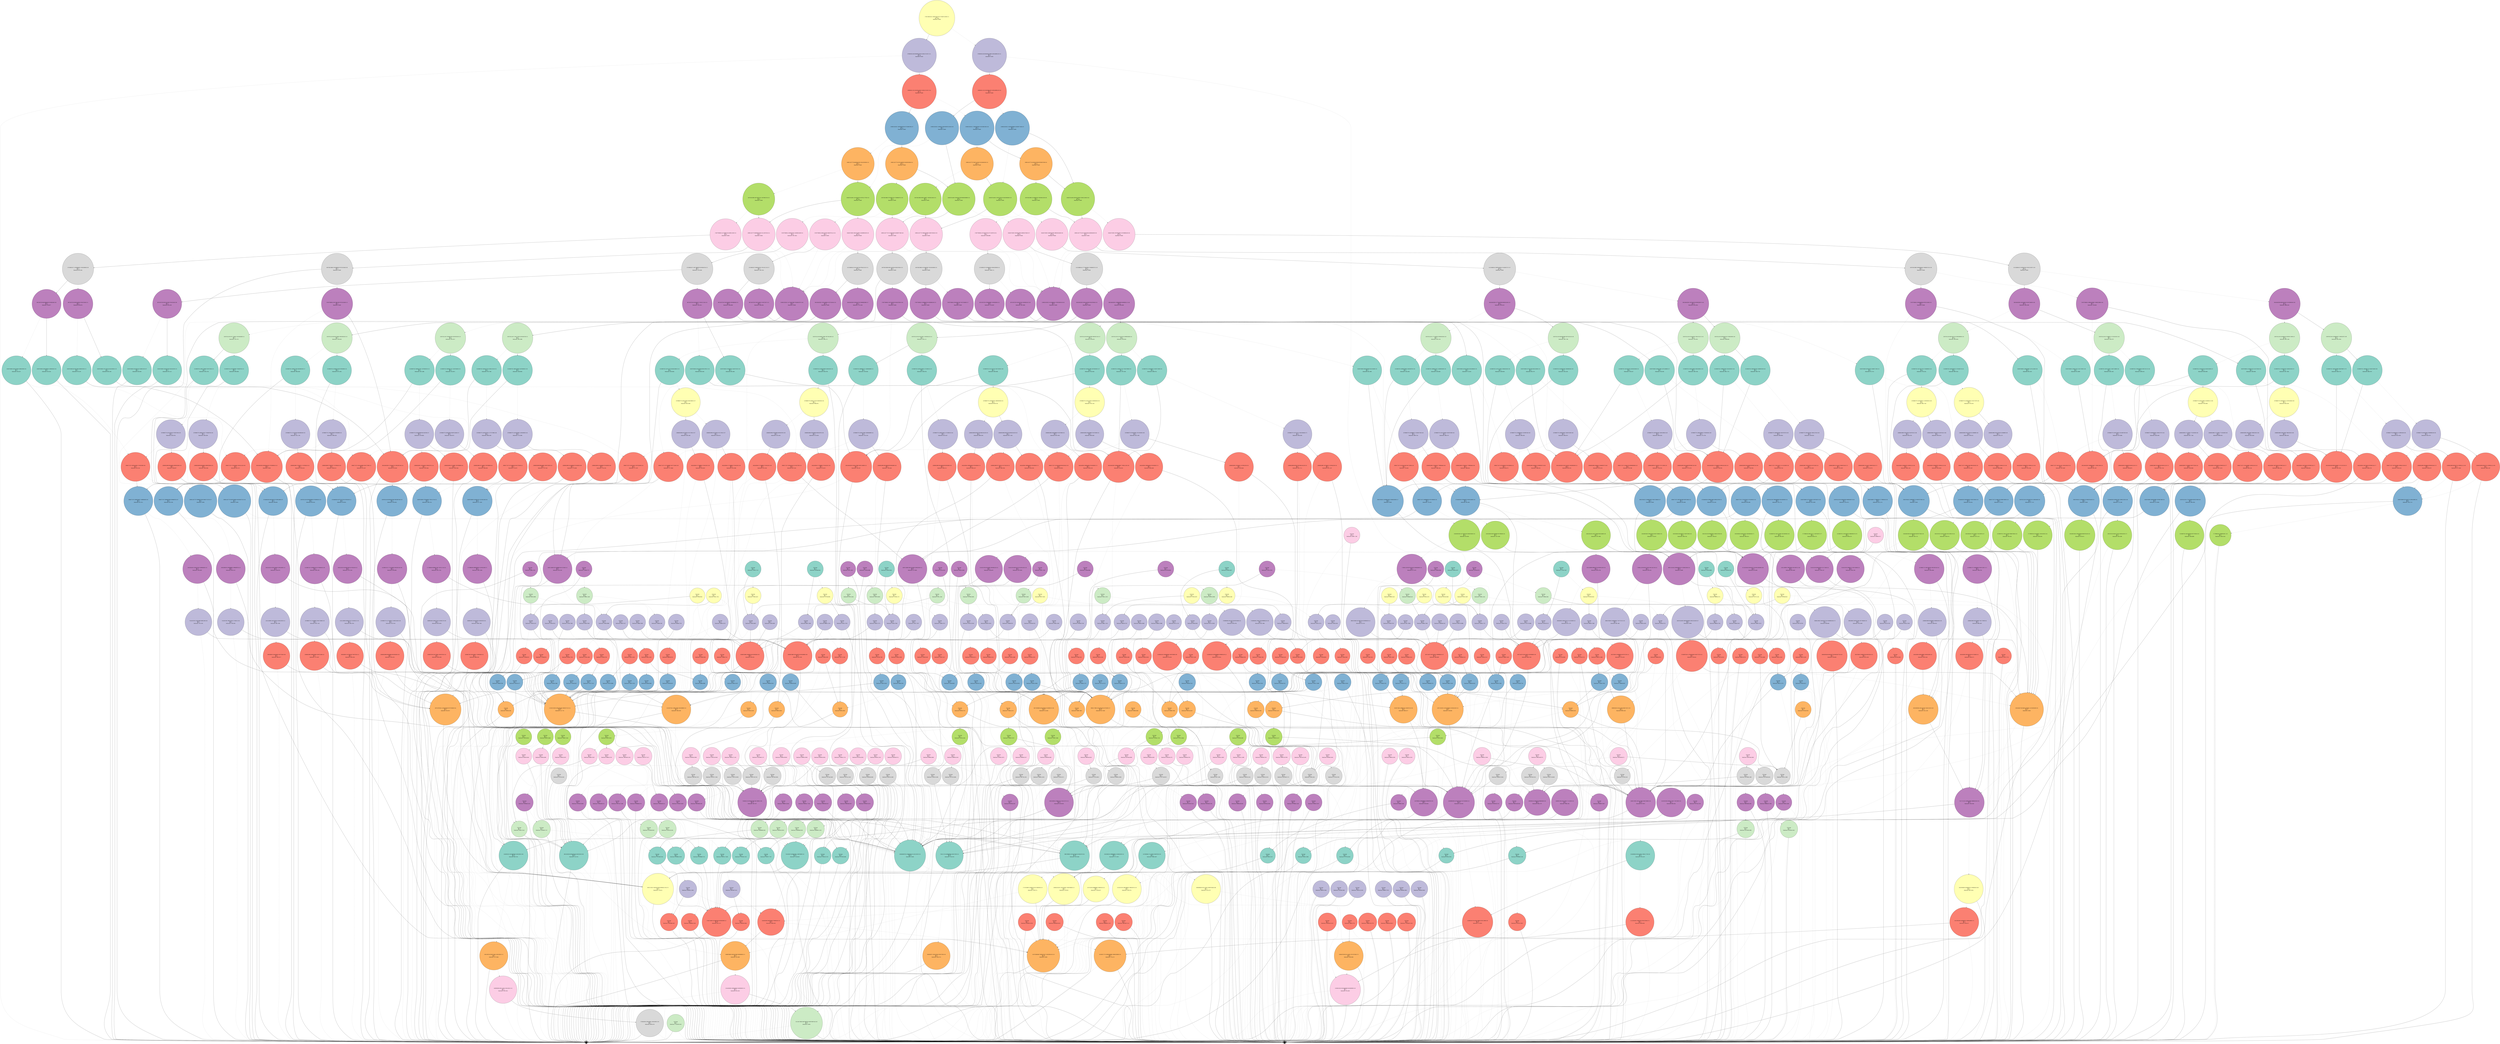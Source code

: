 digraph "" {
		node [colorscheme=set312,
		label="\N",
		shape=circle,
		style=filled
		];
{
graph [rank=same];
164279	[fillcolor=2, label="17592186044416 13863528431616 3728657612800 0.21
PC: 0
DC: 1145
DomScore: 0.0000", rank=1];
}
{
graph [rank=same];
164274	[fillcolor=3, label="8796093022208 6959882305536 1836210716672 0.21
PC: 1
DC: 44
DomScore: 0.0000", rank=2];
164278	[fillcolor=3, label="8796093022208 6903646126080 1892446896128 0.22
PC: 1
DC: 4
DomScore: 0.0000", rank=2];
}
{
graph [rank=same];
164277	[fillcolor=4, label="4398046511104 2505599614976 1892446896128 0.43
PC: 1
DC: 3
DomScore: 0.0000", rank=3];
164273	[fillcolor=4, label="4398046511104 2561835794432 1836210716672 0.42
PC: 1
DC: 43
DomScore: 0.0000", rank=3];
}
{
graph [rank=same];
163674	[fillcolor=5, label="2199023255552 1382006390784 817016864768 0.37
PC: 1
DC: 21
DomScore: 0.0000", rank=4];
164275	[fillcolor=5, label="2199023255552 1349945131008 849078124544 0.39
PC: 1
DC: 1
DomScore: 0.0000", rank=4];
164276	[fillcolor=5, label="2199023255552 1155654483968 1043368771584 0.47
PC: 1
DC: 1
DomScore: 0.0000", rank=4];
164272	[fillcolor=5, label="2199023255552 1179829403648 1019193851904 0.46
PC: 1
DC: 21
DomScore: 0.0000", rank=4];
}
{
graph [rank=same];
163456	[fillcolor=6, label="1099511627776 537911099392 561600528384 0.51
PC: 1
DC: 10
DomScore: 0.0000", rank=5];
164046	[fillcolor=6, label="1099511627776 431602270208 667909357568 0.61
PC: 1
DC: 10
DomScore: 0.0000", rank=5];
163673	[fillcolor=6, label="1099511627776 844095291392 255416336384 0.23
PC: 1
DC: 10
DomScore: 0.0000", rank=5];
164271	[fillcolor=6, label="1099511627776 748227133440 351284494336 0.32
PC: 1
DC: 10
DomScore: 0.0000", rank=5];
}
{
graph [rank=same];
164036	[fillcolor=7, label="1649267441664 630454222848 1018813218816 0.62
PC: 2
DC: 253
DomScore: 0.0000", rank=6];
164261	[fillcolor=7, label="1649267441664 1103027503104 546239938560 0.33
PC: 2
DC: 157
DomScore: 0.0000", rank=6];
163446	[fillcolor=7, label="1649267441664 783462432768 865805008896 0.52
PC: 2
DC: 47
DomScore: 0.0000", rank=6];
164045	[fillcolor=7, label="549755813888 221450862592 328304951296 0.60
PC: 1
DC: 9
DomScore: 0.0000", rank=6];
163672	[fillcolor=7, label="549755813888 430276870144 119478943744 0.22
PC: 1
DC: 9
DomScore: 0.0000", rank=6];
163663	[fillcolor=7, label="1649267441664 1241455263744 407812177920 0.25
PC: 2
DC: 125
DomScore: 0.0000", rank=6];
164270	[fillcolor=7, label="549755813888 380551299072 169204514816 0.31
PC: 1
DC: 9
DomScore: 0.0000", rank=6];
163455	[fillcolor=7, label="549755813888 276756955136 272998858752 0.50
PC: 1
DC: 9
DomScore: 0.0000", rank=6];
}
{
graph [rank=same];
164269	[fillcolor=8, label="274877906944 188410232832 86467674112 0.31
PC: 1
DC: 8
DomScore: 0.0000", rank=7];
163478	[fillcolor=8, label="1099511627776 868388700160 231122927616 0.21
PC: 2
DC: 3
DomScore: 0.0000", rank=7];
164072	[fillcolor=8, label="1099511627776 768564264960 330947362816 0.30
PC: 2
DC: 4
DomScore: 0.0000", rank=7];
164044	[fillcolor=8, label="274877906944 107164467200 167713439744 0.61
PC: 1
DC: 8
DomScore: 1296.8899", rank=7];
163146	[fillcolor=8, label="1099511627776 571230650368 528280977408 0.48
PC: 2
DC: 3
DomScore: 0.0000", rank=7];
163445	[fillcolor=8, label="824633720832 355039444992 469594275840 0.57
PC: 1
DC: 46
DomScore: 0.0000", rank=7];
163454	[fillcolor=8, label="274877906944 133949292544 140928614400 0.51
PC: 1
DC: 8
DomScore: 1047.0055", rank=7];
163662	[fillcolor=8, label="824633720832 590163738624 234469982208 0.28
PC: 1
DC: 124
DomScore: 0.0000", rank=7];
163671	[fillcolor=8, label="274877906944 213179695104 61698211840 0.22
PC: 1
DC: 8
DomScore: 0.0000", rank=7];
164035	[fillcolor=8, label="824633720832 287595036672 537038684160 0.65
PC: 1
DC: 252
DomScore: 0.0000", rank=7];
163699	[fillcolor=8, label="1099511627776 457145581568 642366046208 0.58
PC: 2
DC: 4
DomScore: 0.0000", rank=7];
164260	[fillcolor=8, label="824633720832 526604304384 298029416448 0.36
PC: 1
DC: 156
DomScore: 0.0000", rank=7];
}
{
graph [rank=same];
163670	[fillcolor=9, label="137438953472 124595994624 12842958848 0.09
PC: 1
DC: 7
DomScore: 987.4261", rank=8];
163453	[fillcolor=9, label="137438953472 108179488768 29259464704 0.21
PC: 1
DC: 7
DomScore: 1133.4206", rank=8];
163143	[fillcolor=9, label="549755813888 468151435264 81604378624 0.15
PC: 1
DC: 2
DomScore: 0.0000", rank=8];
164043	[fillcolor=9, label="137438953472 81394663424 56044290048 0.41
PC: 1
DC: 7
DomScore: 1488.1711", rank=8];
164034	[fillcolor=9, label="412316860416 210285625344 202031235072 0.49
PC: 1
DC: 251
DomScore: 0.0000", rank=8];
163698	[fillcolor=9, label="549755813888 354066366464 195689447424 0.36
PC: 1
DC: 3
DomScore: 0.0000", rank=8];
164259	[fillcolor=9, label="412316860416 260853202944 151463657472 0.37
PC: 1
DC: 155
DomScore: 0.0000", rank=8];
164268	[fillcolor=9, label="137438953472 99826532352 37612421120 0.27
PC: 1
DC: 7
DomScore: 1205.7424", rank=8];
163468	[fillcolor=9, label="549755813888 514053898240 35701915648 0.06
PC: 1
DC: 2
DomScore: 0.0000", rank=8];
163444	[fillcolor=9, label="412316860416 277730033664 134586826752 0.33
PC: 1
DC: 45
DomScore: 0.0000", rank=8];
164071	[fillcolor=9, label="549755813888 414229463040 135526350848 0.25
PC: 1
DC: 3
DomScore: 0.0000", rank=8];
163661	[fillcolor=9, label="412316860416 324412637184 87904223232 0.21
PC: 1
DC: 123
DomScore: 0.0000", rank=8];
}
{
graph [rank=same];
164258	[fillcolor=10, label="206158430208 123075035136 83083395072 0.40
PC: 1
DC: 17
DomScore: 2014.2844", rank=9];
164057	[fillcolor=10, label="274877906944 213808840704 61069066240 0.22
PC: 1
DC: 1
DomScore: 0.0000", rank=9];
164033	[fillcolor=10, label="206158430208 86054535168 120103895040 0.58
PC: 1
DC: 23
DomScore: 3884.2033", rank=9];
163996	[fillcolor=10, label="206158430208 124231090176 81927340032 0.40
PC: 1
DC: 21
DomScore: 2620.3298", rank=9];
164229	[fillcolor=10, label="206158430208 137778167808 68380262400 0.33
PC: 1
DC: 15
DomScore: 1678.0120", rank=9];
163660	[fillcolor=10, label="206158430208 150491627520 55666802688 0.27
PC: 1
DC: 17
DomScore: 1714.1548", rank=9];
163477	[fillcolor=10, label="2199023255552 1417339207680 781684047872 0.36
PC: 6
DC: 3
DomScore: 0.0000", rank=9];
163145	[fillcolor=10, label="2199023255552 412316860416 1786706395136 0.81
PC: 6
DC: 1
DomScore: 0.0000", rank=9];
163412	[fillcolor=10, label="206158430208 165641453568 40516976640 0.20
PC: 1
DC: 21
DomScore: 0.0000", rank=9];
164039	[fillcolor=10, label="68719476736 47060090880 21659385856 0.32
PC: 1
DC: 3
DomScore: 1110.8287", rank=9];
163467	[fillcolor=10, label="274877906944 239175991296 35701915648 0.13
PC: 1
DC: 1
DomScore: 0.0000", rank=9];
163666	[fillcolor=10, label="68719476736 66202894336 2516582400 0.04
PC: 1
DC: 3
DomScore: 796.4877", rank=9];
164042	[fillcolor=10, label="68719476736 34334572544 34384904192 0.50
PC: 1
DC: 3
DomScore: 1497.6983", rank=9];
163142	[fillcolor=10, label="274877906944 193273528320 81604378624 0.30
PC: 1
DC: 1
DomScore: 0.0000", rank=9];
164267	[fillcolor=10, label="68719476736 47462744064 21256732672 0.31
PC: 1
DC: 3
DomScore: 1064.0041", rank=9];
163449	[fillcolor=10, label="68719476736 63015223296 5704253440 0.08
PC: 1
DC: 3
DomScore: 834.4106", rank=9];
163684	[fillcolor=10, label="274877906944 205084688384 69793218560 0.25
PC: 1
DC: 1
DomScore: 0.0000", rank=9];
163697	[fillcolor=10, label="274877906944 148981678080 125896228864 0.46
PC: 1
DC: 1
DomScore: 118.0829", rank=9];
163669	[fillcolor=10, label="68719476736 58393100288 10326376448 0.15
PC: 1
DC: 3
DomScore: 902.9070", rank=9];
163452	[fillcolor=10, label="68719476736 45164265472 23555211264 0.34
PC: 1
DC: 3
DomScore: 1162.5011", rank=9];
163443	[fillcolor=10, label="206158430208 112088580096 94069850112 0.46
PC: 1
DC: 23
DomScore: 3020.6649", rank=9];
164264	[fillcolor=10, label="68719476736 52363788288 16355688448 0.24
PC: 1
DC: 3
DomScore: 1004.6839", rank=9];
163633	[fillcolor=10, label="206158430208 173921009664 32237420544 0.16
PC: 1
DC: 15
DomScore: 0.0000", rank=9];
164070	[fillcolor=10, label="274877906944 200420622336 74457284608 0.27
PC: 1
DC: 1
DomScore: 0.0000", rank=9];
}
{
graph [rank=same];
163659	[fillcolor=11, label="103079215104 79045853184 24033361920 0.23
PC: 1
DC: 8
DomScore: 1542.0517", rank=10];
163632	[fillcolor=11, label="103079215104 87677730816 15401484288 0.15
PC: 1
DC: 7
DomScore: 1232.7071", rank=10];
163557	[fillcolor=11, label="103079215104 86243278848 16835936256 0.16
PC: 1
DC: 7
DomScore: 1256.5810", rank=10];
164153	[fillcolor=11, label="103079215104 64002981888 39076233216 0.38
PC: 1
DC: 7
DomScore: 1687.1786", rank=10];
163995	[fillcolor=11, label="103079215104 68476207104 34603008000 0.34
PC: 1
DC: 13
DomScore: 2932.0055", rank=10];
164032	[fillcolor=11, label="103079215104 54458843136 48620371968 0.47
PC: 1
DC: 14
DomScore: 3822.2338", rank=10];
164228	[fillcolor=11, label="103079215104 73775185920 29304029184 0.28
PC: 1
DC: 7
DomScore: 1461.3135", rank=10];
163442	[fillcolor=11, label="103079215104 64676167680 38403047424 0.37
PC: 1
DC: 14
DomScore: 3234.0613", rank=10];
163411	[fillcolor=11, label="103079215104 84406173696 18673041408 0.18
PC: 1
DC: 13
DomScore: 2385.1271", rank=10];
163646	[fillcolor=11, label="103079215104 71445774336 31633440768 0.31
PC: 1
DC: 8
DomScore: 1691.4998", rank=10];
164011	[fillcolor=11, label="103079215104 31595692032 71483523072 0.69
PC: 1
DC: 8
DomScore: 3541.9536", rank=10];
163424	[fillcolor=11, label="103079215104 47412412416 55666802688 0.54
PC: 1
DC: 8
DomScore: 2435.0931", rank=10];
164257	[fillcolor=11, label="103079215104 67024453632 36054761472 0.35
PC: 1
DC: 8
DomScore: 1736.7852", rank=10];
164243	[fillcolor=11, label="103079215104 56050581504 47028633600 0.46
PC: 1
DC: 8
DomScore: 2086.8601", rank=10];
163770	[fillcolor=11, label="103079215104 55754883072 47324332032 0.46
PC: 1
DC: 7
DomScore: 1955.0707", rank=10];
163206	[fillcolor=11, label="103079215104 81235279872 21843935232 0.21
PC: 1
DC: 7
DomScore: 1344.1111", rank=10];
}
{
graph [rank=same];
163410	[fillcolor=1, label="51539607552 42077257728 9462349824 0.18
PC: 1
DC: 6
DomScore: 2220.6582", rank=11];
163423	[fillcolor=1, label="51539607552 23353884672 28185722880 0.55
PC: 1
DC: 4
DomScore: 2489.0742", rank=11];
164266	[fillcolor=1, label="34359738368 25778192384 8581545984 0.25
PC: 1
DC: 1
DomScore: 650.2797", rank=11];
163448	[fillcolor=1, label="34359738368 32010928128 2348810240 0.07
PC: 1
DC: 1
DomScore: 545.5650", rank=11];
163769	[fillcolor=1, label="51539607552 27682406400 23857201152 0.46
PC: 1
DC: 3
DomScore: 1699.0191", rank=11];
163746	[fillcolor=1, label="51539607552 28072476672 23467130880 0.46
PC: 1
DC: 3
DomScore: 1653.1582", rank=11];
163664	[fillcolor=1, label="34359738368 32849788928 1509949440 0.04
PC: 1
DC: 1
DomScore: 535.5342", rank=11];
164024	[fillcolor=1, label="51539607552 27254587392 24285020160 0.47
PC: 1
DC: 6
DomScore: 3247.7684", rank=11];
163419	[fillcolor=1, label="51539607552 24058527744 27481079808 0.53
PC: 1
DC: 3
DomScore: 1787.5528", rank=11];
164242	[fillcolor=1, label="51539607552 27996979200 23542628352 0.46
PC: 1
DC: 4
DomScore: 2092.7178", rank=11];
164010	[fillcolor=1, label="51539607552 15602810880 35936796672 0.70
PC: 1
DC: 4
DomScore: 3620.4716", rank=11];
164040	[fillcolor=1, label="34359738368 13136560128 21223178240 0.62
PC: 1
DC: 1
DomScore: 1296.9400", rank=11];
163658	[fillcolor=1, label="51539607552 39460012032 12079595520 0.23
PC: 1
DC: 4
DomScore: 1547.2488", rank=11];
163556	[fillcolor=1, label="51539607552 42983227392 8556380160 0.17
PC: 1
DC: 3
DomScore: 1082.6305", rank=11];
163603	[fillcolor=1, label="51539607552 43901779968 7637827584 0.15
PC: 1
DC: 3
DomScore: 1053.3736", rank=11];
164256	[fillcolor=1, label="51539607552 33519304704 18020302848 0.35
PC: 1
DC: 4
DomScore: 1739.2527", rank=11];
164196	[fillcolor=1, label="51539607552 36880515072 14659092480 0.28
PC: 1
DC: 3
DomScore: 1250.8481", rank=11];
163994	[fillcolor=1, label="51539607552 34212937728 17326669824 0.34
PC: 1
DC: 6
DomScore: 2726.1821", rank=11];
163641	[fillcolor=1, label="51539607552 35861299200 15678308352 0.30
PC: 1
DC: 3
DomScore: 1260.9956", rank=11];
164152	[fillcolor=1, label="51539607552 31973179392 19566428160 0.38
PC: 1
DC: 3
DomScore: 1449.9030", rank=11];
164006	[fillcolor=1, label="51539607552 15992881152 35546726400 0.69
PC: 1
DC: 3
DomScore: 2600.0767", rank=11];
163441	[fillcolor=1, label="51539607552 32212254720 19327352832 0.38
PC: 1
DC: 7
DomScore: 3269.2848", rank=11];
164263	[fillcolor=1, label="34359738368 28028436480 6331301888 0.18
PC: 1
DC: 1
DomScore: 625.3388", rank=11];
163451	[fillcolor=1, label="34359738368 25434259456 8925478912 0.26
PC: 1
DC: 1
DomScore: 685.3438", rank=11];
164038	[fillcolor=1, label="34359738368 25870467072 8489271296 0.25
PC: 1
DC: 1
DomScore: 671.5722", rank=11];
164031	[fillcolor=1, label="51539607552 27204255744 24335351808 0.47
PC: 1
DC: 7
DomScore: 3855.9903", rank=11];
163527	[fillcolor=1, label="51539607552 43260051456 8279556096 0.16
PC: 1
DC: 3
DomScore: 1071.5652", rank=11];
164252	[fillcolor=1, label="51539607552 33505148928 18034458624 0.35
PC: 1
DC: 3
DomScore: 1300.7436", rank=11];
164262	[fillcolor=1, label="34359738368 24335351808 10024386560 0.29
PC: 1
DC: 1
DomScore: 721.0425", rank=11];
164265	[fillcolor=1, label="34359738368 21684551680 12675186688 0.37
PC: 1
DC: 1
DomScore: 780.1905", rank=11];
163186	[fillcolor=1, label="51539607552 40969961472 10569646080 0.21
PC: 1
DC: 3
DomScore: 1136.5462", rank=11];
163665	[fillcolor=1, label="34359738368 33353105408 1006632960 0.03
PC: 1
DC: 1
DomScore: 526.5257", rank=11];
163645	[fillcolor=1, label="51539607552 35584475136 15955132416 0.31
PC: 1
DC: 4
DomScore: 1701.7959", rank=11];
163326	[fillcolor=1, label="51539607552 42328915968 9210691584 0.18
PC: 1
DC: 6
DomScore: 2182.9758", rank=11];
163631	[fillcolor=1, label="51539607552 43775950848 7763656704 0.15
PC: 1
DC: 3
DomScore: 1059.8585", rank=11];
163447	[fillcolor=1, label="34359738368 31004295168 3355443200 0.10
PC: 1
DC: 1
DomScore: 567.4113", rank=11];
163450	[fillcolor=1, label="34359738368 19730006016 14629732352 0.43
PC: 1
DC: 1
DomScore: 891.6463", rank=11];
164227	[fillcolor=1, label="51539607552 36894670848 14644936704 0.28
PC: 1
DC: 3
DomScore: 1254.2655", rank=11];
164041	[fillcolor=1, label="34359738368 21198012416 13161725952 0.38
PC: 1
DC: 1
DomScore: 811.6699", rank=11];
164037	[fillcolor=1, label="34359738368 21189623808 13170114560 0.38
PC: 1
DC: 1
DomScore: 825.3255", rank=11];
164238	[fillcolor=1, label="51539607552 28053602304 23486005248 0.46
PC: 1
DC: 3
DomScore: 1560.7763", rank=11];
163654	[fillcolor=1, label="51539607552 39585841152 11953766400 0.23
PC: 1
DC: 3
DomScore: 1152.6671", rank=11];
163205	[fillcolor=1, label="51539607552 40265318400 11274289152 0.22
PC: 1
DC: 3
DomScore: 1168.0756", rank=11];
163892	[fillcolor=1, label="51539607552 34263269376 17276338176 0.34
PC: 1
DC: 6
DomScore: 2687.0341", rank=11];
163434	[fillcolor=1, label="51539607552 32463912960 19075694592 0.37
PC: 1
DC: 6
DomScore: 2742.5045", rank=11];
163668	[fillcolor=1, label="34359738368 30475812864 3883925504 0.11
PC: 1
DC: 1
DomScore: 576.1407", rank=11];
163667	[fillcolor=1, label="34359738368 27917287424 6442450944 0.19
PC: 1
DC: 1
DomScore: 630.1538", rank=11];
164118	[fillcolor=1, label="51539607552 32029802496 19509805056 0.38
PC: 1
DC: 3
DomScore: 1442.4226", rank=11];
}
{
graph [rank=same];
163325	[fillcolor=2, label="25769803776 16559112192 9210691584 0.36
PC: 1
DC: 5
DomScore: 3894.9971", rank=12];
163993	[fillcolor=2, label="25769803776 13476298752 12293505024 0.48
PC: 1
DC: 5
DomScore: 4891.7043", rank=12];
163440	[fillcolor=2, label="25769803776 12079595520 13690208256 0.53
PC: 1
DC: 6
DomScore: 6019.6728", rank=12];
163409	[fillcolor=2, label="25769803776 16307453952 9462349824 0.37
PC: 1
DC: 5
DomScore: 4041.8482", rank=12];
163891	[fillcolor=2, label="25769803776 13526630400 12243173376 0.48
PC: 1
DC: 5
DomScore: 4742.9162", rank=12];
164030	[fillcolor=2, label="25769803776 10343153664 15426650112 0.60
PC: 1
DC: 6
DomScore: 7001.8648", rank=12];
164023	[fillcolor=2, label="25769803776 10393485312 15376318464 0.60
PC: 1
DC: 5
DomScore: 5624.4256", rank=12];
163433	[fillcolor=2, label="25769803776 12331253760 13438550016 0.52
PC: 1
DC: 5
DomScore: 4792.1544", rank=12];
}
{
graph [rank=same];
163935	[fillcolor=3, label="12884901888 6738149376 6146752512 0.48
PC: 1
DC: 2
DomScore: 3916.0514", rank=13];
163437	[fillcolor=3, label="12884901888 6039797760 6845104128 0.53
PC: 1
DC: 2
DomScore: 4017.2282", rank=13];
163439	[fillcolor=3, label="12884901888 6039797760 6845104128 0.53
PC: 1
DC: 2
DomScore: 4009.0106", rank=13];
163602	[fillcolor=3, label="25769803776 18131976192 7637827584 0.30
PC: 1
DC: 2
DomScore: 1445.9763", rank=13];
164255	[fillcolor=3, label="25769803776 13078364160 12691439616 0.49
PC: 1
DC: 3
DomScore: 2636.4229", rank=13];
164117	[fillcolor=3, label="25769803776 13306429440 12463374336 0.48
PC: 1
DC: 2
DomScore: 1969.4076", rank=13];
164241	[fillcolor=3, label="25769803776 10859053056 14910750720 0.58
PC: 1
DC: 3
DomScore: 3200.9841", rank=13];
163430	[fillcolor=3, label="12884901888 6165626880 6719275008 0.52
PC: 1
DC: 2
DomScore: 3830.4492", rank=13];
163653	[fillcolor=3, label="25769803776 16282288128 9487515648 0.37
PC: 1
DC: 2
DomScore: 1564.9379", rank=13];
164009	[fillcolor=3, label="25769803776 4529848320 21239955456 0.82
PC: 1
DC: 3
DomScore: 6310.4304", rank=13];
163418	[fillcolor=3, label="25769803776 7952400384 17817403392 0.69
PC: 1
DC: 2
DomScore: 2622.1090", rank=13];
163745	[fillcolor=3, label="25769803776 10355736576 15414067200 0.60
PC: 1
DC: 2
DomScore: 2476.3866", rank=13];
163768	[fillcolor=3, label="25769803776 9965666304 15804137472 0.61
PC: 1
DC: 2
DomScore: 2636.2803", rank=13];
163324	[fillcolor=3, label="12884901888 8279556096 4605345792 0.36
PC: 1
DC: 2
DomScore: 3118.1642", rank=13];
163657	[fillcolor=3, label="25769803776 16156459008 9613344768 0.37
PC: 1
DC: 3
DomScore: 2379.8564", rank=13];
164151	[fillcolor=3, label="25769803776 13249806336 12519997440 0.49
PC: 1
DC: 2
DomScore: 1990.4391", rank=13];
163526	[fillcolor=3, label="25769803776 17490247680 8279556096 0.32
PC: 1
DC: 2
DomScore: 1498.3528", rank=13];
164022	[fillcolor=3, label="12884901888 5196742656 7688159232 0.60
PC: 1
DC: 2
DomScore: 4502.6462", rank=13];
163249	[fillcolor=3, label="12884901888 8279556096 4605345792 0.36
PC: 1
DC: 2
DomScore: 3113.8343", rank=13];
164020	[fillcolor=3, label="12884901888 5196742656 7688159232 0.60
PC: 1
DC: 2
DomScore: 4496.4391", rank=13];
164226	[fillcolor=3, label="25769803776 15528886272 10240917504 0.40
PC: 1
DC: 2
DomScore: 1698.7534", rank=13];
164027	[fillcolor=3, label="12884901888 5171576832 7713325056 0.60
PC: 1
DC: 2
DomScore: 4671.7348", rank=13];
163644	[fillcolor=3, label="25769803776 14042529792 11727273984 0.46
PC: 1
DC: 3
DomScore: 2664.4395", rank=13];
163185	[fillcolor=3, label="25769803776 15200157696 10569646080 0.41
PC: 1
DC: 2
DomScore: 1702.5158", rank=13];
163640	[fillcolor=3, label="25769803776 14319353856 11450449920 0.44
PC: 1
DC: 2
DomScore: 1732.2696", rank=13];
164005	[fillcolor=3, label="25769803776 4919918592 20849885184 0.81
PC: 1
DC: 2
DomScore: 3813.9767", rank=13];
164251	[fillcolor=3, label="25769803776 13064208384 12705595392 0.49
PC: 1
DC: 2
DomScore: 1747.5795", rank=13];
164195	[fillcolor=3, label="25769803776 15514730496 10255073280 0.40
PC: 1
DC: 2
DomScore: 1689.3767", rank=13];
163361	[fillcolor=3, label="12884901888 8153726976 4731174912 0.37
PC: 1
DC: 2
DomScore: 3236.1482", rank=13];
163555	[fillcolor=3, label="25769803776 17213423616 8556380160 0.33
PC: 1
DC: 2
DomScore: 1531.1769", rank=13];
163432	[fillcolor=3, label="12884901888 6165626880 6719275008 0.52
PC: 1
DC: 2
DomScore: 3837.0034", rank=13];
163422	[fillcolor=3, label="25769803776 7247757312 18522046464 0.72
PC: 1
DC: 3
DomScore: 4338.4209", rank=13];
163408	[fillcolor=3, label="12884901888 8153726976 4731174912 0.37
PC: 1
DC: 2
DomScore: 3230.8133", rank=13];
163992	[fillcolor=3, label="12884901888 6738149376 6146752512 0.48
PC: 1
DC: 2
DomScore: 3910.6792", rank=13];
163890	[fillcolor=3, label="12884901888 6763315200 6121586688 0.48
PC: 1
DC: 2
DomScore: 3796.5412", rank=13];
163204	[fillcolor=3, label="25769803776 14495514624 11274289152 0.44
PC: 1
DC: 2
DomScore: 1812.4427", rank=13];
164237	[fillcolor=3, label="25769803776 10915676160 14854127616 0.58
PC: 1
DC: 2
DomScore: 2109.8334", rank=13];
163816	[fillcolor=3, label="12884901888 6763315200 6121586688 0.48
PC: 1
DC: 2
DomScore: 3792.1273", rank=13];
164029	[fillcolor=3, label="12884901888 5171576832 7713325056 0.60
PC: 1
DC: 2
DomScore: 4664.0912", rank=13];
163630	[fillcolor=3, label="25769803776 18006147072 7763656704 0.30
PC: 1
DC: 2
DomScore: 1464.4260", rank=13];
}
{
graph [rank=same];
163696	[fillcolor=4, label="206158430208 134888816640 71269613568 0.35
PC: 4
DC: 3
DomScore: 391.2597", rank=14];
163416	[fillcolor=4, label="12884901888 1207959552 11676942336 0.91
PC: 1
DC: 1
DomScore: 2635.9648", rank=14];
163136	[fillcolor=4, label="206158430208 128849018880 77309411328 0.38
PC: 4
DC: 1
DomScore: 136.5333", rank=14];
164116	[fillcolor=4, label="30064771072 20742930432 9321840640 0.31
PC: 2
DC: 1
DomScore: 843.6273", rank=14];
163141	[fillcolor=4, label="206158430208 161061273600 45097156608 0.22
PC: 4
DC: 1
DomScore: 109.2267", rank=14];
164192	[fillcolor=4, label="12884901888 5176295424 7708606464 0.60
PC: 1
DC: 1
DomScore: 1689.8431", rank=14];
163642	[fillcolor=4, label="12884901888 4152360960 8732540928 0.68
PC: 1
DC: 1
DomScore: 1773.8380", rank=14];
164069	[fillcolor=4, label="206158430208 163527524352 42630905856 0.21
PC: 4
DC: 6
DomScore: 645.4761", rank=14];
164063	[fillcolor=4, label="206158430208 137103409152 69055021056 0.33
PC: 4
DC: 6
DomScore: 769.8796", rank=14];
164007	[fillcolor=4, label="12884901888 603979776 12280922112 0.95
PC: 1
DC: 1
DomScore: 4177.6505", rank=14];
163438	[fillcolor=4, label="6442450944 1660944384 4781506560 0.74
PC: 1
DC: 1
DomScore: 4000.5247", rank=14];
163889	[fillcolor=4, label="6442450944 2246049792 4196401152 0.65
PC: 1
DC: 1
DomScore: 3800.9888", rank=14];
163431	[fillcolor=4, label="6442450944 1660944384 4781506560 0.74
PC: 1
DC: 1
DomScore: 3843.6150", rank=14];
164235	[fillcolor=4, label="12884901888 3221225472 9663676416 0.75
PC: 1
DC: 1
DomScore: 2110.9178", rank=14];
163656	[fillcolor=4, label="12884901888 11079254016 1805647872 0.14
PC: 1
DC: 1
DomScore: 1587.8493", rank=14];
163991	[fillcolor=4, label="6442450944 2246049792 4196401152 0.65
PC: 1
DC: 1
DomScore: 3905.1239", rank=14];
164025	[fillcolor=4, label="6442450944 1462763520 4979687424 0.77
PC: 1
DC: 1
DomScore: 4671.4519", rank=14];
164236	[fillcolor=4, label="30064771072 17953718272 12111052800 0.40
PC: 2
DC: 1
DomScore: 903.7501", rank=14];
164021	[fillcolor=4, label="6442450944 1462763520 4979687424 0.77
PC: 1
DC: 1
DomScore: 4508.9034", rank=14];
163639	[fillcolor=4, label="30064771072 23722983424 6341787648 0.21
PC: 2
DC: 1
DomScore: 741.5672", rank=14];
163815	[fillcolor=4, label="30064771072 21080571904 8984199168 0.30
PC: 3
DC: 1
DomScore: 812.5937", rank=14];
164225	[fillcolor=4, label="12884901888 5176295424 7708606464 0.60
PC: 1
DC: 1
DomScore: 1698.2044", rank=14];
164114	[fillcolor=4, label="12884901888 4416602112 8468299776 0.66
PC: 1
DC: 1
DomScore: 1970.3524", rank=14];
163435	[fillcolor=4, label="6442450944 1660944384 4781506560 0.74
PC: 1
DC: 1
DomScore: 4016.9239", rank=14];
163525	[fillcolor=4, label="30064771072 27422359552 2642411520 0.09
PC: 2
DC: 1
DomScore: 641.5271", rank=14];
163248	[fillcolor=4, label="30064771072 25954353152 4110417920 0.14
PC: 3
DC: 1
DomScore: 667.2453", rank=14];
163638	[fillcolor=4, label="12884901888 4152360960 8732540928 0.68
PC: 1
DC: 1
DomScore: 1734.2202", rank=14];
163523	[fillcolor=4, label="12884901888 5737807872 7147094016 0.55
PC: 1
DC: 1
DomScore: 1499.8119", rank=14];
163629	[fillcolor=4, label="12884901888 6002049024 6882852864 0.53
PC: 1
DC: 1
DomScore: 1463.3385", rank=14];
163184	[fillcolor=4, label="30064771072 24192745472 5872025600 0.20
PC: 2
DC: 1
DomScore: 727.1678", rank=14];
164019	[fillcolor=4, label="30064771072 17425235968 12639535104 0.42
PC: 3
DC: 1
DomScore: 963.5156", rank=14];
164018	[fillcolor=4, label="6442450944 1462763520 4979687424 0.77
PC: 1
DC: 1
DomScore: 4496.4718", rank=14];
164028	[fillcolor=4, label="6442450944 1462763520 4979687424 0.77
PC: 1
DC: 1
DomScore: 4656.1914", rank=14];
163407	[fillcolor=4, label="6442450944 2717908992 3724541952 0.58
PC: 1
DC: 1
DomScore: 3225.2998", rank=14];
164239	[fillcolor=4, label="12884901888 3221225472 9663676416 0.75
PC: 1
DC: 1
DomScore: 2132.6597", rank=14];
164254	[fillcolor=4, label="12884901888 9127329792 3757572096 0.29
PC: 1
DC: 1
DomScore: 1758.2034", rank=14];
163813	[fillcolor=4, label="6442450944 2246049792 4196401152 0.65
PC: 1
DC: 1
DomScore: 3792.1506", rank=14];
163417	[fillcolor=4, label="30064771072 15737028608 14327742464 0.48
PC: 2
DC: 1
DomScore: 1117.8849", rank=14];
163651	[fillcolor=4, label="12884901888 5077204992 7807696896 0.61
PC: 1
DC: 1
DomScore: 1566.0055", rank=14];
163690	[fillcolor=4, label="206158430208 88583700480 117574729728 0.57
PC: 4
DC: 3
DomScore: 595.7818", rank=14];
164008	[fillcolor=4, label="12884901888 3925868544 8959033344 0.70
PC: 1
DC: 1
DomScore: 4236.6707", rank=14];
163360	[fillcolor=4, label="6442450944 2717908992 3724541952 0.58
PC: 1
DC: 1
DomScore: 3235.9507", rank=14];
163934	[fillcolor=4, label="6442450944 2246049792 4196401152 0.65
PC: 1
DC: 1
DomScore: 3915.8526", rank=14];
164026	[fillcolor=4, label="12884901888 7417626624 5467275264 0.42
PC: 2
DC: 1
DomScore: 2336.0089", rank=14];
163652	[fillcolor=4, label="30064771072 26145193984 3919577088 0.13
PC: 2
DC: 1
DomScore: 670.2307", rank=14];
164003	[fillcolor=4, label="12884901888 603979776 12280922112 0.95
PC: 1
DC: 1
DomScore: 3834.1307", rank=14];
163247	[fillcolor=4, label="6442450944 2717908992 3724541952 0.58
PC: 1
DC: 1
DomScore: 3113.8571", rank=14];
164004	[fillcolor=4, label="30064771072 10070523904 19994247168 0.67
PC: 2
DC: 1
DomScore: 1626.0143", rank=14];
163428	[fillcolor=4, label="6442450944 1660944384 4781506560 0.74
PC: 1
DC: 1
DomScore: 3830.4838", rank=14];
163421	[fillcolor=4, label="12884901888 6039797760 6845104128 0.53
PC: 1
DC: 1
DomScore: 2912.7111", rank=14];
163655	[fillcolor=4, label="12884901888 5077204992 7807696896 0.61
PC: 1
DC: 1
DomScore: 1585.2946", rank=14];
164249	[fillcolor=4, label="12884901888 3951034368 8933867520 0.69
PC: 1
DC: 1
DomScore: 1748.0786", rank=14];
163601	[fillcolor=4, label="30064771072 28303163392 1761607680 0.06
PC: 2
DC: 1
DomScore: 619.3140", rank=14];
163429	[fillcolor=4, label="30064771072 21021851648 9042919424 0.30
PC: 3
DC: 1
DomScore: 820.8031", rank=14];
163466	[fillcolor=4, label="206158430208 186428424192 19730006016 0.10
PC: 4
DC: 5
DomScore: 0.0000", rank=14];
163767	[fillcolor=4, label="12884901888 3321888768 9563013120 0.74
PC: 1
DC: 1
DomScore: 2624.7434", rank=14];
163461	[fillcolor=4, label="206158430208 172335562752 33822867456 0.16
PC: 4
DC: 5
DomScore: 510.4050", rank=14];
163744	[fillcolor=4, label="30064771072 16412311552 13652459520 0.45
PC: 2
DC: 1
DomScore: 1057.6987", rank=14];
164253	[fillcolor=4, label="12884901888 3951034368 8933867520 0.69
PC: 1
DC: 1
DomScore: 1757.0276", rank=14];
163554	[fillcolor=4, label="12884901888 5737807872 7147094016 0.55
PC: 1
DC: 1
DomScore: 1529.3523", rank=14];
164240	[fillcolor=4, label="12884901888 7637827584 5247074304 0.41
PC: 1
DC: 1
DomScore: 2135.3209", rank=14];
164150	[fillcolor=4, label="12884901888 4416602112 8468299776 0.66
PC: 1
DC: 1
DomScore: 1989.2821", rank=14];
163203	[fillcolor=4, label="12884901888 4831838208 8053063680 0.62
PC: 1
DC: 1
DomScore: 1804.5111", rank=14];
164250	[fillcolor=4, label="30064771072 21264072704 8800698368 0.29
PC: 2
DC: 1
DomScore: 748.7489", rank=14];
163323	[fillcolor=4, label="6442450944 2717908992 3724541952 0.58
PC: 1
DC: 1
DomScore: 3122.5291", rank=14];
163643	[fillcolor=4, label="12884901888 9890168832 2994733056 0.23
PC: 1
DC: 1
DomScore: 1778.7549", rank=14];
163183	[fillcolor=4, label="12884901888 4831838208 8053063680 0.62
PC: 1
DC: 1
DomScore: 1708.3464", rank=14];
163420	[fillcolor=4, label="12884901888 1207959552 11676942336 0.91
PC: 1
DC: 1
DomScore: 2872.1347", rank=14];
163599	[fillcolor=4, label="12884901888 6002049024 6882852864 0.53
PC: 1
DC: 1
DomScore: 1446.8877", rank=14];
163742	[fillcolor=4, label="12884901888 3321888768 9563013120 0.74
PC: 1
DC: 1
DomScore: 2484.8675", rank=14];
164194	[fillcolor=4, label="30064771072 24123015168 5941755904 0.20
PC: 2
DC: 1
DomScore: 723.8188", rank=14];
163436	[fillcolor=4, label="12884901888 8757706752 4127195136 0.32
PC: 2
DC: 1
DomScore: 2008.7663", rank=14];
}
{
graph [rank=same];
163465	[fillcolor=5, label="103079215104 83349209088 19730006016 0.19
PC: 1
DC: 4
DomScore: 844.2641", rank=15];
163741	[fillcolor=5, label="47244640256 24360517632 22884122624 0.48
PC: 5
DC: 1
DomScore: 722.1598", rank=15];
163683	[fillcolor=5, label="309237645312 248839667712 60397977600 0.20
PC: 5
DC: 2
DomScore: 0.0000", rank=15];
164056	[fillcolor=5, label="309237645312 256389414912 52848230400 0.17
PC: 5
DC: 4
DomScore: 0.0000", rank=15];
163598	[fillcolor=5, label="47244640256 44015026176 3229614080 0.07
PC: 5
DC: 1
DomScore: 399.6859", rank=15];
163689	[fillcolor=5, label="103079215104 17716740096 85362475008 0.83
PC: 1
DC: 2
DomScore: 1985.9394", rank=15];
164234	[fillcolor=5, label="34359738368 17179869184 17179869184 0.50
PC: 4
DC: 5
DomScore: 4315.1276", rank=15];
164017	[fillcolor=5, label="34359738368 15602810880 18756927488 0.55
PC: 6
DC: 2
DomScore: 2170.9648", rank=15];
164248	[fillcolor=5, label="34359738368 21072183296 13287555072 0.39
PC: 4
DC: 5
DomScore: 3415.0008", rank=15];
164051	[fillcolor=5, label="309237645312 224680476672 84557168640 0.27
PC: 5
DC: 4
DomScore: 0.0000", rank=15];
163600	[fillcolor=5, label="30064771072 28596764672 1468006400 0.05
PC: 2
DC: 1
DomScore: 610.7913", rank=15];
163472	[fillcolor=5, label="1099511627776 618475290624 481036337152 0.44
PC: 1
DC: 1
DomScore: 0.0000", rank=15];
164115	[fillcolor=5, label="30064771072 20875051008 9189720064 0.31
PC: 2
DC: 1
DomScore: 833.9406", rank=15];
163460	[fillcolor=5, label="103079215104 69256347648 33822867456 0.33
PC: 1
DC: 4
DomScore: 1016.0620", rank=15];
163678	[fillcolor=5, label="309237645312 212600881152 96636764160 0.31
PC: 5
DC: 2
DomScore: 0.0000", rank=15];
164113	[fillcolor=5, label="47244640256 32388415488 14856224768 0.31
PC: 5
DC: 1
DomScore: 543.1629", rank=15];
163650	[fillcolor=5, label="34359738368 27078426624 7281311744 0.21
PC: 4
DC: 4
DomScore: 2598.7014", rank=15];
164002	[fillcolor=5, label="34359738368 3221225472 31138512896 0.91
PC: 4
DC: 2
DomScore: 7943.7576", rank=15];
164193	[fillcolor=5, label="30064771072 24089985024 5974786048 0.20
PC: 2
DC: 1
DomScore: 719.4192", rank=15];
163812	[fillcolor=5, label="47244640256 32942063616 14302576640 0.30
PC: 8
DC: 1
DomScore: 534.0341", rank=15];
163814	[fillcolor=5, label="30064771072 21198012416 8866758656 0.29
PC: 2
DC: 1
DomScore: 787.6257", rank=15];
164068	[fillcolor=5, label="103079215104 78064386048 25014829056 0.24
PC: 1
DC: 5
DomScore: 1126.7741", rank=15];
164191	[fillcolor=5, label="47244640256 37959499776 9285140480 0.20
PC: 5
DC: 1
DomScore: 463.4462", rank=15];
163524	[fillcolor=5, label="30064771072 28068282368 1996488704 0.07
PC: 2
DC: 1
DomScore: 626.7639", rank=15];
163695	[fillcolor=5, label="103079215104 51942260736 51136954368 0.50
PC: 1
DC: 2
DomScore: 677.3747", rank=15];
163743	[fillcolor=5, label="30064771072 17322475520 12742295552 0.42
PC: 2
DC: 1
DomScore: 990.3906", rank=15];
163476	[fillcolor=5, label="1099511627776 798863917056 300647710720 0.27
PC: 1
DC: 1
DomScore: 0.0000", rank=15];
164062	[fillcolor=5, label="103079215104 62209916928 40869298176 0.40
PC: 1
DC: 5
DomScore: 1413.9374", rank=15];
163637	[fillcolor=5, label="34359738368 22145925120 12213813248 0.36
PC: 4
DC: 4
DomScore: 3177.5030", rank=15];
163522	[fillcolor=5, label="47244640256 42077257728 5167382528 0.11
PC: 5
DC: 1
DomScore: 418.0925", rank=15];
}
{
graph [rank=same];
164190	[fillcolor=7, label="23622320128 14337179648 9285140480 0.39
PC: 2
DC: 1
DomScore: 1079.7886", rank=16];
164016	[fillcolor=7, label="17179869184 6744440832 10435428352 0.61
PC: 1
DC: 1
DomScore: 2394.0091", rank=16];
163694	[fillcolor=7, label="51539607552 22951231488 28588376064 0.55
PC: 1
DC: 1
DomScore: 766.5029", rank=16];
163740	[fillcolor=7, label="23622320128 6643777536 16978542592 0.72
PC: 2
DC: 1
DomScore: 2330.1689", rank=16];
164061	[fillcolor=7, label="51539607552 10670309376 40869298176 0.79
PC: 1
DC: 4
DomScore: 6594.8176", rank=16];
163682	[fillcolor=7, label="154618822656 94220845056 60397977600 0.39
PC: 1
DC: 1
DomScore: 186.7123", rank=16];
163677	[fillcolor=7, label="154618822656 57982058496 96636764160 0.62
PC: 1
DC: 1
DomScore: 303.4074", rank=16];
163708	[fillcolor=7, label="15032385536 4404019200 10628366336 0.71
PC: 2
DC: 1
DomScore: 2990.5911", rank=16];
164075	[fillcolor=7, label="15032385536 5842665472 9189720064 0.61
PC: 2
DC: 1
DomScore: 2389.5764", rank=16];
164156	[fillcolor=7, label="15032385536 9057599488 5974786048 0.40
PC: 2
DC: 1
DomScore: 1537.8186", rank=16];
164247	[fillcolor=7, label="17179869184 3892314112 13287555072 0.77
PC: 1
DC: 4
DomScore: 8204.0176", rank=16];
163811	[fillcolor=7, label="23622320128 13010731008 10611589120 0.45
PC: 3
DC: 1
DomScore: 1189.8735", rank=16];
164050	[fillcolor=7, label="154618822656 70061654016 84557168640 0.55
PC: 1
DC: 3
DomScore: 753.2874", rank=16];
164112	[fillcolor=7, label="23622320128 8766095360 14856224768 0.63
PC: 2
DC: 1
DomScore: 1766.0227", rank=16];
164067	[fillcolor=7, label="51539607552 26524778496 25014829056 0.49
PC: 1
DC: 4
DomScore: 2652.9437", rank=16];
163688	[fillcolor=7, label="51539607552 4831838208 46707769344 0.91
PC: 1
DC: 1
DomScore: 3640.8889", rank=16];
164001	[fillcolor=7, label="17179869184 0 8589934592 1.00
PC: 1
DC: 1
DomScore: 14563.5556", rank=16];
163781	[fillcolor=7, label="15032385536 7927234560 7105150976 0.47
PC: 3
DC: 1
DomScore: 1674.1222", rank=16];
164055	[fillcolor=7, label="154618822656 101770592256 52848230400 0.34
PC: 1
DC: 3
DomScore: 518.5836", rank=16];
}
{
graph [rank=same];
163736	[fillcolor=8, label="0 0 0 nan
PC: 1
DC: 13
DomScore: 226066.9272", rank=17];
163763	[fillcolor=8, label="0 0 0 nan
PC: 1
DC: 12
DomScore: 225067.7198", rank=17];
}
{
graph [rank=same];
163480	[fillcolor=10, label="15032385536 13035896832 1996488704 0.13
PC: 3
DC: 2
DomScore: 2042.5147", rank=18];
163266	[fillcolor=10, label="0 0 0 nan
PC: 1
DC: 7
DomScore: 116206.4988", rank=18];
164202	[fillcolor=10, label="0 0 0 nan
PC: 1
DC: 2
DomScore: 111664.9064", rank=18];
164189	[fillcolor=10, label="11811160064 8985247744 2825912320 0.24
PC: 2
DC: 3
DomScore: 4876.2708", rank=18];
163217	[fillcolor=10, label="45097156608 39812333568 5284823040 0.12
PC: 8
DC: 1
DomScore: 317.9038", rank=18];
163154	[fillcolor=10, label="45097156608 38755368960 6341787648 0.14
PC: 5
DC: 1
DomScore: 343.5138", rank=18];
164081	[fillcolor=10, label="0 0 0 nan
PC: 1
DC: 2
DomScore: 133369.5808", rank=18];
163459	[fillcolor=10, label="51539607552 17716740096 33822867456 0.66
PC: 1
DC: 3
DomScore: 2978.9091", rank=18];
163464	[fillcolor=10, label="51539607552 31809601536 19730006016 0.38
PC: 1
DC: 3
DomScore: 1659.1392", rank=18];
163597	[fillcolor=10, label="23622320128 20392706048 3229614080 0.14
PC: 3
DC: 3
DomScore: 2148.5379", rank=18];
163636	[fillcolor=10, label="17179869184 4966055936 12213813248 0.71
PC: 1
DC: 3
DomScore: 10627.4595", rank=18];
164124	[fillcolor=10, label="0 0 0 nan
PC: 1
DC: 2
DomScore: 134706.0374", rank=18];
163609	[fillcolor=10, label="0 0 0 nan
PC: 1
DC: 2
DomScore: 48962.2355", rank=18];
163707	[fillcolor=10, label="7516192768 4404019200 3112173568 0.41
PC: 2
DC: 1
DomScore: 2748.1107", rank=18];
164155	[fillcolor=10, label="7516192768 5651824640 1864368128 0.25
PC: 2
DC: 2
DomScore: 4426.4871", rank=18];
163565	[fillcolor=10, label="0 0 0 nan
PC: 1
DC: 2
DomScore: 49037.7039", rank=18];
164162	[fillcolor=10, label="0 0 0 nan
PC: 1
DC: 2
DomScore: 111812.0735", rank=18];
163373	[fillcolor=10, label="0 0 0 nan
PC: 1
DC: 7
DomScore: 115589.2775", rank=18];
164111	[fillcolor=10, label="11811160064 7289700352 4521459712 0.38
PC: 2
DC: 3
DomScore: 6010.4667", rank=18];
163835	[fillcolor=10, label="0 0 0 nan
PC: 1
DC: 7
DomScore: 813709.0950", rank=18];
164074	[fillcolor=10, label="7516192768 4903141376 2613051392 0.35
PC: 2
DC: 2
DomScore: 5197.0002", rank=18];
163475	[fillcolor=10, label="680752316416 308465893376 372286423040 0.55
PC: 8
DC: 3
DomScore: 0.0000", rank=18];
163471	[fillcolor=10, label="672162381824 84020297728 588142084096 0.88
PC: 8
DC: 3
DomScore: 614.4000", rank=18];
163780	[fillcolor=10, label="7516192768 5108662272 2407530496 0.32
PC: 4
DC: 1
DomScore: 2236.1236", rank=18];
164054	[fillcolor=10, label="77309411328 66739765248 10569646080 0.14
PC: 1
DC: 2
DomScore: 527.1875", rank=18];
164066	[fillcolor=10, label="25769803776 14847836160 10921967616 0.42
PC: 1
DC: 3
DomScore: 3554.4949", rank=18];
164060	[fillcolor=10, label="25769803776 7449083904 18320719872 0.71
PC: 1
DC: 3
DomScore: 7084.9730", rank=18];
163947	[fillcolor=10, label="0 0 0 nan
PC: 1
DC: 7
DomScore: 809923.6560", rank=18];
163559	[fillcolor=10, label="15032385536 13564379136 1468006400 0.10
PC: 3
DC: 2
DomScore: 1933.6387", rank=18];
163533	[fillcolor=10, label="0 0 0 nan
PC: 1
DC: 2
DomScore: 53071.4622", rank=18];
163486	[fillcolor=10, label="0 0 0 nan
PC: 1
DC: 2
DomScore: 52518.5534", rank=18];
164049	[fillcolor=10, label="77309411328 60397977600 16911433728 0.22
PC: 1
DC: 2
DomScore: 582.5422", rank=18];
163649	[fillcolor=10, label="17179869184 9898557440 7281311744 0.42
PC: 1
DC: 3
DomScore: 5331.7424", rank=18];
163521	[fillcolor=10, label="23622320128 18454937600 5167382528 0.22
PC: 3
DC: 3
DomScore: 2374.1343", rank=18];
}
{
graph [rank=same];
164080	[fillcolor=11, label="0 0 0 nan
PC: 1
DC: 1
DomScore: 116841.2442", rank=19];
163485	[fillcolor=11, label="0 0 0 nan
PC: 1
DC: 1
DomScore: 47811.1062", rank=19];
164123	[fillcolor=11, label="0 0 0 nan
PC: 1
DC: 1
DomScore: 118908.2862", rank=19];
163265	[fillcolor=11, label="0 0 0 nan
PC: 1
DC: 6
DomScore: 191878.8092", rank=19];
163372	[fillcolor=11, label="0 0 0 nan
PC: 1
DC: 6
DomScore: 189925.1480", rank=19];
163564	[fillcolor=11, label="0 0 0 nan
PC: 1
DC: 1
DomScore: 46570.0268", rank=19];
163532	[fillcolor=11, label="0 0 0 nan
PC: 1
DC: 1
DomScore: 48735.5585", rank=19];
164161	[fillcolor=11, label="0 0 0 nan
PC: 1
DC: 1
DomScore: 104468.0129", rank=19];
163608	[fillcolor=11, label="0 0 0 nan
PC: 1
DC: 1
DomScore: 46434.0868", rank=19];
163834	[fillcolor=11, label="0 0 0 nan
PC: 1
DC: 6
DomScore: 1349782.9908", rank=19];
164201	[fillcolor=11, label="0 0 0 nan
PC: 1
DC: 1
DomScore: 104211.3674", rank=19];
163946	[fillcolor=11, label="0 0 0 nan
PC: 1
DC: 6
DomScore: 1337683.4995", rank=19];
}
{
graph [rank=same];
164101	[fillcolor=1, label="0 0 0 nan
PC: 1
DC: 3
DomScore: 702428.6896", rank=20];
163544	[fillcolor=1, label="0 0 0 nan
PC: 1
DC: 2
DomScore: 210553.0944", rank=20];
163512	[fillcolor=1, label="0 0 0 nan
PC: 1
DC: 3
DomScore: 287483.4827", rank=20];
163509	[fillcolor=1, label="0 0 0 nan
PC: 1
DC: 2
DomScore: 179970.7119", rank=20];
163547	[fillcolor=1, label="0 0 0 nan
PC: 1
DC: 3
DomScore: 291480.6445", rank=20];
164139	[fillcolor=1, label="0 0 0 nan
PC: 1
DC: 2
DomScore: 510246.4136", rank=20];
164142	[fillcolor=1, label="0 0 0 nan
PC: 1
DC: 3
DomScore: 711367.0187", rank=20];
164098	[fillcolor=1, label="0 0 0 nan
PC: 1
DC: 2
DomScore: 441991.6257", rank=20];
}
{
graph [rank=same];
163508	[fillcolor=2, label="0 0 0 nan
PC: 1
DC: 1
DomScore: 179633.4027", rank=21];
163622	[fillcolor=2, label="0 0 0 nan
PC: 1
DC: 1
DomScore: 93541.7031", rank=21];
163621	[fillcolor=2, label="0 0 0 nan
PC: 1
DC: 1
DomScore: 97890.9925", rank=21];
163546	[fillcolor=2, label="0 0 0 nan
PC: 1
DC: 2
DomScore: 417209.8981", rank=21];
164138	[fillcolor=2, label="0 0 0 nan
PC: 1
DC: 1
DomScore: 511374.1181", rank=21];
164178	[fillcolor=2, label="0 0 0 nan
PC: 1
DC: 1
DomScore: 201331.9497", rank=21];
164097	[fillcolor=2, label="0 0 0 nan
PC: 1
DC: 1
DomScore: 441228.5840", rank=21];
164179	[fillcolor=2, label="0 0 0 nan
PC: 1
DC: 1
DomScore: 207808.6910", rank=21];
163587	[fillcolor=2, label="0 0 0 nan
PC: 1
DC: 1
DomScore: 89137.9505", rank=21];
164217	[fillcolor=2, label="0 0 0 nan
PC: 1
DC: 1
DomScore: 209693.4423", rank=21];
163511	[fillcolor=2, label="0 0 0 nan
PC: 1
DC: 2
DomScore: 362083.5598", rank=21];
164216	[fillcolor=2, label="0 0 0 nan
PC: 1
DC: 1
DomScore: 217829.2878", rank=21];
164141	[fillcolor=2, label="0 0 0 nan
PC: 1
DC: 2
DomScore: 1011904.9452", rank=21];
163588	[fillcolor=2, label="0 0 0 nan
PC: 1
DC: 1
DomScore: 92543.2578", rank=21];
164100	[fillcolor=2, label="0 0 0 nan
PC: 1
DC: 2
DomScore: 888826.0731", rank=21];
163543	[fillcolor=2, label="0 0 0 nan
PC: 1
DC: 1
DomScore: 211065.2757", rank=21];
}
{
graph [rank=same];
163401	[fillcolor=3, label="0 0 0 nan
PC: 1
DC: 4
DomScore: 266546.7226", rank=22];
163484	[fillcolor=3, label="0 0 0 nan
PC: 2
DC: 1
DomScore: 67863.8493", rank=22];
163648	[fillcolor=3, label="8589934592 5469372416 3120562176 0.36
PC: 1
DC: 2
DomScore: 6432.9816", rank=22];
164110	[fillcolor=3, label="5905580032 3967811584 1937768448 0.33
PC: 1
DC: 2
DomScore: 7361.6569", rank=22];
163239	[fillcolor=3, label="0 0 0 nan
PC: 1
DC: 4
DomScore: 238676.4220", rank=22];
163479	[fillcolor=3, label="7516192768 7398752256 117440512 0.02
PC: 1
DC: 1
DomScore: 1799.3582", rank=22];
164154	[fillcolor=3, label="3758096384 2921332736 836763648 0.22
PC: 1
DC: 1
DomScore: 4053.0795", rank=22];
163510	[fillcolor=3, label="0 0 0 nan
PC: 1
DC: 1
DomScore: 366339.7557", rank=22];
163482	[fillcolor=3, label="0 0 0 nan
PC: 3
DC: 2
DomScore: 103033.8802", rank=22];
164059	[fillcolor=3, label="12884901888 5033164800 7851737088 0.61
PC: 1
DC: 2
DomScore: 6990.5067", rank=22];
163563	[fillcolor=3, label="0 0 0 nan
PC: 2
DC: 2
DomScore: 129152.5273", rank=22];
163520	[fillcolor=3, label="11811160064 9596567552 2214592512 0.19
PC: 1
DC: 2
DomScore: 3043.7620", rank=22];
163596	[fillcolor=3, label="11811160064 10427039744 1384120320 0.12
PC: 1
DC: 2
DomScore: 2801.3385", rank=22];
164188	[fillcolor=3, label="5905580032 4694474752 1211105280 0.21
PC: 1
DC: 2
DomScore: 6222.1375", rank=22];
164158	[fillcolor=3, label="0 0 0 nan
PC: 2
DC: 2
DomScore: 269853.2396", rank=22];
163758	[fillcolor=3, label="0 0 0 nan
PC: 1
DC: 3
DomScore: 445720.9730", rank=22];
163881	[fillcolor=3, label="0 0 0 nan
PC: 1
DC: 4
DomScore: 1731270.3608", rank=22];
163474	[fillcolor=3, label="340376158208 180824834048 159551324160 0.47
PC: 1
DC: 2
DomScore: 0.0000", rank=22];
164122	[fillcolor=3, label="0 0 0 nan
PC: 2
DC: 1
DomScore: 148758.9116", rank=22];
163979	[fillcolor=3, label="0 0 0 nan
PC: 1
DC: 4
DomScore: 1921000.6705", rank=22];
163175	[fillcolor=3, label="0 0 0 nan
PC: 1
DC: 3
DomScore: 46367.9157", rank=22];
164120	[fillcolor=3, label="0 0 0 nan
PC: 3
DC: 2
DomScore: 290927.8125", rank=22];
164198	[fillcolor=3, label="0 0 0 nan
PC: 2
DC: 2
DomScore: 288611.1814", rank=22];
163371	[fillcolor=3, label="0 0 0 nan
PC: 1
DC: 2
DomScore: 120388.1404", rank=22];
163529	[fillcolor=3, label="0 0 0 nan
PC: 3
DC: 2
DomScore: 120024.7959", rank=22];
164048	[fillcolor=3, label="38654705664 31406948352 7247757312 0.19
PC: 1
DC: 1
DomScore: 560.1368", rank=22];
163463	[fillcolor=3, label="25769803776 17314086912 8455716864 0.33
PC: 1
DC: 2
DomScore: 2032.1240", rank=22];
163397	[fillcolor=3, label="0 0 0 nan
PC: 1
DC: 4
DomScore: 275629.8251", rank=22];
163983	[fillcolor=3, label="0 0 0 nan
PC: 1
DC: 4
DomScore: 1865615.3968", rank=22];
163458	[fillcolor=3, label="25769803776 11274289152 14495514624 0.56
PC: 1
DC: 2
DomScore: 3120.7619", rank=22];
164200	[fillcolor=3, label="0 0 0 nan
PC: 2
DC: 2
DomScore: 267949.7970", rank=22];
163803	[fillcolor=3, label="0 0 0 nan
PC: 1
DC: 2
DomScore: 846554.4005", rank=22];
164231	[fillcolor=3, label="0 0 0 nan
PC: 1
DC: 2
DomScore: 23045.6264", rank=22];
163264	[fillcolor=3, label="0 0 0 nan
PC: 1
DC: 2
DomScore: 133993.7073", rank=22];
163605	[fillcolor=3, label="0 0 0 nan
PC: 2
DC: 2
DomScore: 129538.1619", rank=22];
163924	[fillcolor=3, label="0 0 0 nan
PC: 1
DC: 10
DomScore: 4796166.7180", rank=22];
163824	[fillcolor=3, label="0 0 0 nan
PC: 1
DC: 3
DomScore: 1298038.8874", rank=22];
163354	[fillcolor=3, label="0 0 0 nan
PC: 1
DC: 2
DomScore: 137487.3490", rank=22];
163733	[fillcolor=3, label="0 0 0 nan
PC: 1
DC: 2
DomScore: 284143.2500", rank=22];
163833	[fillcolor=3, label="0 0 0 nan
PC: 1
DC: 2
DomScore: 937215.8359", rank=22];
163241	[fillcolor=3, label="0 0 0 nan
PC: 1
DC: 2
DomScore: 119371.7937", rank=22];
164053	[fillcolor=3, label="38654705664 34124857344 4529848320 0.12
PC: 1
DC: 1
DomScore: 515.5241", rank=22];
164140	[fillcolor=3, label="0 0 0 nan
PC: 1
DC: 1
DomScore: 996974.7669", rank=22];
163926	[fillcolor=3, label="0 0 0 nan
PC: 1
DC: 2
DomScore: 958510.8480", rank=22];
163198	[fillcolor=3, label="0 0 0 nan
PC: 1
DC: 2
DomScore: 31395.9598", rank=22];
164160	[fillcolor=3, label="0 0 0 nan
PC: 2
DC: 2
DomScore: 287892.9724", rank=22];
163352	[fillcolor=3, label="0 0 0 nan
PC: 1
DC: 10
DomScore: 688031.4136", rank=22];
163257	[fillcolor=3, label="0 0 0 nan
PC: 1
DC: 3
DomScore: 183557.3774", rank=22];
163607	[fillcolor=3, label="0 0 0 nan
PC: 2
DC: 2
DomScore: 118593.0886", rank=22];
163317	[fillcolor=3, label="0 0 0 nan
PC: 1
DC: 4
DomScore: 244831.4562", rank=22];
163196	[fillcolor=3, label="0 0 0 nan
PC: 1
DC: 3
DomScore: 55715.1216", rank=22];
163561	[fillcolor=3, label="0 0 0 nan
PC: 2
DC: 2
DomScore: 119588.6702", rank=22];
163801	[fillcolor=3, label="0 0 0 nan
PC: 1
DC: 4
DomScore: 1692686.5442", rank=22];
163730	[fillcolor=3, label="0 0 0 nan
PC: 1
DC: 3
DomScore: 370943.3256", rank=22];
163760	[fillcolor=3, label="0 0 0 nan
PC: 1
DC: 2
DomScore: 251167.6781", rank=22];
164099	[fillcolor=3, label="0 0 0 nan
PC: 1
DC: 1
DomScore: 898434.7445", rank=22];
163635	[fillcolor=3, label="8589934592 3355443200 5234491392 0.61
PC: 1
DC: 2
DomScore: 10485.7600", rank=22];
164073	[fillcolor=3, label="3758096384 2789212160 968884224 0.26
PC: 1
DC: 1
DomScore: 4423.7880", rank=22];
164079	[fillcolor=3, label="0 0 0 nan
PC: 2
DC: 1
DomScore: 164956.3043", rank=22];
164077	[fillcolor=3, label="0 0 0 nan
PC: 3
DC: 2
DomScore: 253004.1778", rank=22];
163178	[fillcolor=3, label="0 0 0 nan
PC: 1
DC: 2
DomScore: 35517.9063", rank=22];
163945	[fillcolor=3, label="0 0 0 nan
PC: 1
DC: 2
DomScore: 852937.6022", rank=22];
163470	[fillcolor=3, label="336081190912 84020297728 252060893184 0.75
PC: 1
DC: 2
DomScore: 409.6000", rank=22];
163313	[fillcolor=3, label="0 0 0 nan
PC: 1
DC: 4
DomScore: 238693.2098", rank=22];
163369	[fillcolor=3, label="0 0 0 nan
PC: 1
DC: 3
DomScore: 200287.6001", rank=22];
163558	[fillcolor=3, label="7516192768 7222591488 293601280 0.04
PC: 1
DC: 1
DomScore: 1792.2461", rank=22];
164065	[fillcolor=3, label="12884901888 8204058624 4680843264 0.36
PC: 1
DC: 2
DomScore: 4288.6544", rank=22];
163877	[fillcolor=3, label="0 0 0 nan
PC: 1
DC: 4
DomScore: 1692792.0886", rank=22];
163531	[fillcolor=3, label="0 0 0 nan
PC: 2
DC: 1
DomScore: 60622.2800", rank=22];
163943	[fillcolor=3, label="0 0 0 nan
PC: 1
DC: 3
DomScore: 1401523.0204", rank=22];
163545	[fillcolor=3, label="0 0 0 nan
PC: 1
DC: 1
DomScore: 410451.7676", rank=22];
}
{
graph [rank=same];
163483	[fillcolor=4, label="0 0 0 nan
PC: 2
DC: 1
DomScore: 106300.5469", rank=23];
163177	[fillcolor=4, label="0 0 0 nan
PC: 1
DC: 1
DomScore: 33759.0965", rank=23];
164121	[fillcolor=4, label="0 0 0 nan
PC: 2
DC: 1
DomScore: 237816.5723", rank=23];
163174	[fillcolor=4, label="0 0 0 nan
PC: 1
DC: 2
DomScore: 63612.1819", rank=23];
163832	[fillcolor=4, label="0 0 0 nan
PC: 1
DC: 1
DomScore: 928666.6766", rank=23];
163316	[fillcolor=4, label="0 0 0 nan
PC: 1
DC: 3
DomScore: 377080.2220", rank=23];
164109	[fillcolor=4, label="2952790016 2306867200 645922816 0.22
PC: 1
DC: 1
DomScore: 6331.0249", rank=23];
163457	[fillcolor=4, label="12884901888 8053063680 4831838208 0.38
PC: 1
DC: 1
DomScore: 2184.5333", rank=23];
164076	[fillcolor=4, label="0 0 0 nan
PC: 1
DC: 1
DomScore: 234342.3113", rank=23];
163876	[fillcolor=4, label="0 0 0 nan
PC: 1
DC: 3
DomScore: 2539980.0125", rank=23];
163263	[fillcolor=4, label="0 0 0 nan
PC: 1
DC: 1
DomScore: 132597.5517", rank=23];
163942	[fillcolor=4, label="0 0 0 nan
PC: 1
DC: 2
DomScore: 1816245.8171", rank=23];
163256	[fillcolor=4, label="0 0 0 nan
PC: 1
DC: 2
DomScore: 251200.7309", rank=23];
163396	[fillcolor=4, label="0 0 0 nan
PC: 1
DC: 3
DomScore: 412640.3705", rank=23];
163647	[fillcolor=4, label="4294967296 3254779904 1040187392 0.24
PC: 1
DC: 1
DomScore: 5405.0309", rank=23];
163982	[fillcolor=4, label="0 0 0 nan
PC: 1
DC: 3
DomScore: 2715648.1619", rank=23];
163779	[fillcolor=4, label="5637144576 3567255552 2069889024 0.37
PC: 11
DC: 1
DomScore: 2694.6887", rank=23];
163153	[fillcolor=4, label="26306674688 25484591104 822083584 0.03
PC: 8
DC: 1
DomScore: 499.2625", rank=23];
163731	[fillcolor=4, label="0 0 0 nan
PC: 2
DC: 1
DomScore: 171291.6685", rank=23];
163312	[fillcolor=4, label="0 0 0 nan
PC: 1
DC: 3
DomScore: 358165.7766", rank=23];
164187	[fillcolor=4, label="2952790016 2549088256 403701760 0.14
PC: 1
DC: 1
DomScore: 5729.4343", rank=23];
163606	[fillcolor=4, label="0 0 0 nan
PC: 1
DC: 1
DomScore: 117889.9675", rank=23];
163562	[fillcolor=4, label="0 0 0 nan
PC: 1
DC: 1
DomScore: 123439.8832", rank=23];
164244	[fillcolor=4, label="0 0 0 nan
PC: 1
DC: 1
DomScore: 11066.7652", rank=23];
163528	[fillcolor=4, label="0 0 0 nan
PC: 1
DC: 1
DomScore: 109253.3398", rank=23];
163880	[fillcolor=4, label="0 0 0 nan
PC: 1
DC: 3
DomScore: 2658175.1688", rank=23];
164230	[fillcolor=4, label="0 0 0 nan
PC: 1
DC: 1
DomScore: 14364.0548", rank=23];
163400	[fillcolor=4, label="0 0 0 nan
PC: 1
DC: 3
DomScore: 386359.6722", rank=23];
163706	[fillcolor=4, label="5637144576 3435134976 2202009600 0.39
PC: 8
DC: 1
DomScore: 3083.7636", rank=23];
163197	[fillcolor=4, label="0 0 0 nan
PC: 1
DC: 1
DomScore: 32848.1958", rank=23];
163353	[fillcolor=4, label="0 0 0 nan
PC: 1
DC: 1
DomScore: 136895.7511", rank=23];
163473	[fillcolor=4, label="170188079104 117004304384 53183774720 0.31
PC: 1
DC: 1
DomScore: 148.9455", rank=23];
163595	[fillcolor=4, label="5905580032 5444206592 461373440 0.08
PC: 1
DC: 1
DomScore: 2682.6377", rank=23];
163823	[fillcolor=4, label="0 0 0 nan
PC: 1
DC: 2
DomScore: 1770960.7828", rank=23];
163732	[fillcolor=4, label="0 0 0 nan
PC: 1
DC: 1
DomScore: 270072.7722", rank=23];
163729	[fillcolor=4, label="0 0 0 nan
PC: 1
DC: 2
DomScore: 508897.4550", rank=23];
163604	[fillcolor=4, label="0 0 0 nan
PC: 1
DC: 1
DomScore: 121988.3917", rank=23];
164058	[fillcolor=4, label="6442450944 3825205248 2617245696 0.41
PC: 1
DC: 1
DomScore: 4599.0175", rank=23];
163800	[fillcolor=4, label="0 0 0 nan
PC: 1
DC: 3
DomScore: 2539663.2014", rank=23];
163462	[fillcolor=4, label="12884901888 10066329600 2818572288 0.22
PC: 1
DC: 1
DomScore: 1747.6267", rank=23];
164064	[fillcolor=4, label="6442450944 4882169856 1560281088 0.24
PC: 1
DC: 1
DomScore: 3603.3540", rank=23];
163759	[fillcolor=4, label="0 0 0 nan
PC: 1
DC: 1
DomScore: 262785.5663", rank=23];
163757	[fillcolor=4, label="0 0 0 nan
PC: 1
DC: 2
DomScore: 569473.2559", rank=23];
164078	[fillcolor=4, label="0 0 0 nan
PC: 2
DC: 1
DomScore: 240756.0355", rank=23];
164052	[fillcolor=4, label="21206401024 19549650944 1656750080 0.08
PC: 2
DC: 1
DomScore: 874.9526", rank=23];
163925	[fillcolor=4, label="0 0 0 nan
PC: 1
DC: 1
DomScore: 954914.6342", rank=23];
164199	[fillcolor=4, label="0 0 0 nan
PC: 1
DC: 1
DomScore: 255197.1061", rank=23];
164157	[fillcolor=4, label="0 0 0 nan
PC: 1
DC: 1
DomScore: 258672.5867", rank=23];
163978	[fillcolor=4, label="0 0 0 nan
PC: 1
DC: 3
DomScore: 2876615.8791", rank=23];
163560	[fillcolor=4, label="0 0 0 nan
PC: 1
DC: 1
DomScore: 119874.0488", rank=23];
163802	[fillcolor=4, label="0 0 0 nan
PC: 1
DC: 1
DomScore: 846976.9734", rank=23];
163240	[fillcolor=4, label="0 0 0 nan
PC: 1
DC: 1
DomScore: 119439.0160", rank=23];
163944	[fillcolor=4, label="0 0 0 nan
PC: 1
DC: 1
DomScore: 859853.3125", rank=23];
163469	[fillcolor=4, label="168040595456 84020297728 84020297728 0.50
PC: 1
DC: 1
DomScore: 204.8000", rank=23];
163370	[fillcolor=4, label="0 0 0 nan
PC: 1
DC: 1
DomScore: 121491.4940", rank=23];
163238	[fillcolor=4, label="0 0 0 nan
PC: 1
DC: 3
DomScore: 358115.3812", rank=23];
163216	[fillcolor=4, label="26306674688 24251465728 2055208960 0.08
PC: 11
DC: 1
DomScore: 491.1902", rank=23];
164119	[fillcolor=4, label="0 0 0 nan
PC: 1
DC: 1
DomScore: 246412.3520", rank=23];
164197	[fillcolor=4, label="0 0 0 nan
PC: 1
DC: 1
DomScore: 262352.1652", rank=23];
163176	[fillcolor=4, label="0 0 0 nan
PC: 2
DC: 1
DomScore: 29976.0420", rank=23];
163530	[fillcolor=4, label="0 0 0 nan
PC: 2
DC: 1
DomScore: 104775.7440", rank=23];
164047	[fillcolor=4, label="21206401024 18555600896 2650800128 0.12
PC: 2
DC: 1
DomScore: 921.8251", rank=23];
164159	[fillcolor=4, label="0 0 0 nan
PC: 1
DC: 1
DomScore: 264863.9314", rank=23];
163519	[fillcolor=4, label="5905580032 5167382528 738197504 0.12
PC: 1
DC: 1
DomScore: 2826.3504", rank=23];
163481	[fillcolor=4, label="0 0 0 nan
PC: 1
DC: 1
DomScore: 102982.0001", rank=23];
163634	[fillcolor=4, label="4294967296 2550136832 1744830464 0.41
PC: 1
DC: 1
DomScore: 6898.5263", rank=23];
}
{
graph [rank=same];
163338	[fillcolor=5, label="0 0 0 nan
PC: 1
DC: 4
DomScore: 1094538.0469", rank=24];
163163	[fillcolor=5, label="0 0 0 nan
PC: 2
DC: 1
DomScore: 48006.6986", rank=24];
163252	[fillcolor=5, label="0 0 0 nan
PC: 2
DC: 1
DomScore: 123439.8832", rank=24];
163728	[fillcolor=5, label="0 0 0 nan
PC: 1
DC: 1
DomScore: 522406.7744", rank=24];
163922	[fillcolor=5, label="0 0 0 nan
PC: 1
DC: 4
DomScore: 7666162.0634", rank=24];
163311	[fillcolor=5, label="0 0 0 nan
PC: 1
DC: 1
DomScore: 244594.2088", rank=24];
163384	[fillcolor=5, label="0 0 0 nan
PC: 1
DC: 1
DomScore: 274737.2415", rank=24];
163364	[fillcolor=5, label="0 0 0 nan
PC: 2
DC: 1
DomScore: 128009.2780", rank=24];
163977	[fillcolor=5, label="0 0 0 nan
PC: 1
DC: 1
DomScore: 1919913.8585", rank=24];
163398	[fillcolor=5, label="0 0 0 nan
PC: 1
DC: 1
DomScore: 254788.3547", rank=24];
163819	[fillcolor=5, label="0 0 0 nan
PC: 2
DC: 1
DomScore: 436015.1562", rank=24];
163878	[fillcolor=5, label="0 0 0 nan
PC: 1
DC: 1
DomScore: 1745555.7902", rank=24];
163315	[fillcolor=5, label="0 0 0 nan
PC: 1
DC: 1
DomScore: 255804.1279", rank=24];
163790	[fillcolor=5, label="0 0 0 nan
PC: 1
DC: 1
DomScore: 1658088.4723", rank=24];
163227	[fillcolor=5, label="0 0 0 nan
PC: 1
DC: 1
DomScore: 233187.6806", rank=24];
163879	[fillcolor=5, label="0 0 0 nan
PC: 1
DC: 1
DomScore: 1799498.5807", rank=24];
163855	[fillcolor=5, label="0 0 0 nan
PC: 1
DC: 1
DomScore: 1658358.5633", rank=24];
163941	[fillcolor=5, label="0 0 0 nan
PC: 1
DC: 1
DomScore: 1831933.1610", rank=24];
163255	[fillcolor=5, label="0 0 0 nan
PC: 1
DC: 1
DomScore: 255675.6434", rank=24];
163938	[fillcolor=5, label="0 0 0 nan
PC: 2
DC: 1
DomScore: 450206.2155", rank=24];
163350	[fillcolor=5, label="0 0 0 nan
PC: 1
DC: 4
DomScore: 1099582.0010", rank=24];
163751	[fillcolor=5, label="0 0 0 nan
PC: 2
DC: 1
DomScore: 300137.4770", rank=24];
163962	[fillcolor=5, label="0 0 0 nan
PC: 1
DC: 1
DomScore: 1915578.8799", rank=24];
163289	[fillcolor=5, label="0 0 0 nan
PC: 1
DC: 1
DomScore: 233230.4177", rank=24];
163395	[fillcolor=5, label="0 0 0 nan
PC: 1
DC: 1
DomScore: 275450.8447", rank=24];
163980	[fillcolor=5, label="0 0 0 nan
PC: 1
DC: 1
DomScore: 1793212.1689", rank=24];
163237	[fillcolor=5, label="0 0 0 nan
PC: 1
DC: 1
DomScore: 244570.7052", rank=24];
163314	[fillcolor=5, label="0 0 0 nan
PC: 1
DC: 1
DomScore: 247119.4710", rank=24];
163907	[fillcolor=5, label="0 0 0 nan
PC: 1
DC: 4
DomScore: 7635497.4151", rank=24];
163399	[fillcolor=5, label="0 0 0 nan
PC: 1
DC: 1
DomScore: 260419.4207", rank=24];
163756	[fillcolor=5, label="0 0 0 nan
PC: 1
DC: 1
DomScore: 576350.9522", rank=24];
163173	[fillcolor=5, label="0 0 0 nan
PC: 1
DC: 1
DomScore: 65300.8468", rank=24];
163875	[fillcolor=5, label="0 0 0 nan
PC: 1
DC: 1
DomScore: 1729787.3112", rank=24];
163799	[fillcolor=5, label="0 0 0 nan
PC: 1
DC: 1
DomScore: 1729640.3704", rank=24];
163981	[fillcolor=5, label="0 0 0 nan
PC: 1
DC: 1
DomScore: 1827985.9744", rank=24];
163822	[fillcolor=5, label="0 0 0 nan
PC: 1
DC: 1
DomScore: 1798703.7491", rank=24];
163190	[fillcolor=5, label="0 0 0 nan
PC: 2
DC: 1
DomScore: 54460.4293", rank=24];
163718	[fillcolor=5, label="0 0 0 nan
PC: 2
DC: 1
DomScore: 264570.2500", rank=24];
}
{
graph [rank=same];
163189	[fillcolor=6, label="0 0 0 nan
PC: 3
DC: 2
DomScore: 66354.0863", rank=25];
163259	[fillcolor=6, label="0 0 0 nan
PC: 1
DC: 1
DomScore: 134960.0080", rank=25];
163906	[fillcolor=6, label="0 0 0 nan
PC: 2
DC: 3
DomScore: 3810128.4507", rank=25];
163140	[fillcolor=6, label="199715979264 112340238336 87375740928 0.44
PC: 5
DC: 1
DomScore: 156.5974", rank=25];
163144	[fillcolor=6, label="1826166407168 684812402688 1141354004480 0.62
PC: 13
DC: 1
DomScore: 0.0000", rank=25];
163681	[fillcolor=6, label="148713242624 125476798464 23236444160 0.16
PC: 8
DC: 1
DomScore: 138.8284", rank=25];
163210	[fillcolor=6, label="121601261568 102601064448 19000197120 0.16
PC: 40
DC: 1
DomScore: 131.7701", rank=25];
163215	[fillcolor=6, label="13153337344 11098128384 2055208960 0.16
PC: 4
DC: 1
DomScore: 1000.3595", rank=25];
163778	[fillcolor=6, label="2818572288 1189085184 1629487104 0.58
PC: 4
DC: 1
DomScore: 5480.3577", rank=25];
163774	[fillcolor=6, label="29662117888 21551382528 8110735360 0.27
PC: 30
DC: 1
DomScore: 627.0358", rank=25];
163821	[fillcolor=6, label="0 0 0 nan
PC: 3
DC: 2
DomScore: 1874201.6237", rank=25];
163827	[fillcolor=6, label="0 0 0 nan
PC: 1
DC: 1
DomScore: 471559.8700", rank=25];
164015	[fillcolor=6, label="8589934592 3523215360 5066719232 0.59
PC: 4
DC: 4
DomScore: 9093.3420", rank=25];
163363	[fillcolor=6, label="0 0 0 nan
PC: 4
DC: 2
DomScore: 136348.1681", rank=25];
163349	[fillcolor=6, label="0 0 0 nan
PC: 2
DC: 3
DomScore: 549158.3296", rank=25];
163693	[fillcolor=6, label="48318382080 24914165760 23404216320 0.48
PC: 4
DC: 2
DomScore: 1412.2236", rank=25];
163937	[fillcolor=6, label="0 0 0 nan
PC: 4
DC: 2
DomScore: 520696.7686", rank=25];
163254	[fillcolor=6, label="0 0 0 nan
PC: 3
DC: 2
DomScore: 267949.7970", rank=25];
163818	[fillcolor=6, label="0 0 0 nan
PC: 4
DC: 2
DomScore: 566389.5420", rank=25];
163921	[fillcolor=6, label="0 0 0 nan
PC: 2
DC: 3
DomScore: 3829236.4168", rank=25];
163251	[fillcolor=6, label="0 0 0 nan
PC: 4
DC: 2
DomScore: 149997.9847", rank=25];
163940	[fillcolor=6, label="0 0 0 nan
PC: 3
DC: 2
DomScore: 1748053.4375", rank=25];
163427	[fillcolor=6, label="66571993088 34326183936 32245809152 0.48
PC: 10
DC: 1
DomScore: 512.5005", rank=25];
163337	[fillcolor=6, label="0 0 0 nan
PC: 2
DC: 3
DomScore: 546016.6916", rank=25];
}
{
graph [rank=same];
163920	[fillcolor=7, label="0 0 0 nan
PC: 1
DC: 2
DomScore: 4151983.3687", rank=26];
163348	[fillcolor=7, label="0 0 0 nan
PC: 1
DC: 2
DomScore: 655970.5683", rank=26];
163905	[fillcolor=7, label="0 0 0 nan
PC: 1
DC: 2
DomScore: 4118391.2703", rank=26];
163362	[fillcolor=7, label="0 0 0 nan
PC: 1
DC: 1
DomScore: 139700.9919", rank=26];
163253	[fillcolor=7, label="0 0 0 nan
PC: 1
DC: 1
DomScore: 241263.1893", rank=26];
163336	[fillcolor=7, label="0 0 0 nan
PC: 1
DC: 2
DomScore: 649276.9911", rank=26];
163936	[fillcolor=7, label="0 0 0 nan
PC: 1
DC: 1
DomScore: 476741.8466", rank=26];
163817	[fillcolor=7, label="0 0 0 nan
PC: 1
DC: 1
DomScore: 461025.0824", rank=26];
163250	[fillcolor=7, label="0 0 0 nan
PC: 1
DC: 1
DomScore: 133937.2968", rank=26];
163365	[fillcolor=7, label="0 0 0 nan
PC: 1
DC: 1
DomScore: 246497.2048", rank=26];
163939	[fillcolor=7, label="0 0 0 nan
PC: 1
DC: 1
DomScore: 1559537.8707", rank=26];
163820	[fillcolor=7, label="0 0 0 nan
PC: 1
DC: 1
DomScore: 1533232.4127", rank=26];
}
{
graph [rank=same];
163904	[fillcolor=8, label="0 0 0 nan
PC: 1
DC: 1
DomScore: 4105106.1372", rank=27];
163865	[fillcolor=8, label="0 0 0 nan
PC: 1
DC: 5
DomScore: 30652338.0775", rank=27];
163911	[fillcolor=8, label="0 0 0 nan
PC: 2
DC: 2
DomScore: 6238151.4829", rank=27];
163303	[fillcolor=8, label="0 0 0 nan
PC: 1
DC: 3
DomScore: 2893695.3316", rank=27];
163919	[fillcolor=8, label="0 0 0 nan
PC: 1
DC: 1
DomScore: 4145221.1808", rank=27];
163389	[fillcolor=8, label="0 0 0 nan
PC: 1
DC: 1
DomScore: 981931.2519", rank=27];
164088	[fillcolor=8, label="0 0 0 nan
PC: 1
DC: 3
DomScore: 25423409.8172", rank=27];
163341	[fillcolor=8, label="0 0 0 nan
PC: 2
DC: 1
DomScore: 492994.4096", rank=27];
163500	[fillcolor=8, label="0 0 0 nan
PC: 1
DC: 2
DomScore: 6355852.4543", rank=27];
163614	[fillcolor=8, label="0 0 0 nan
PC: 1
DC: 1
DomScore: 1425951.9575", rank=27];
163392	[fillcolor=8, label="0 0 0 nan
PC: 1
DC: 1
DomScore: 988030.2038", rank=27];
163503	[fillcolor=8, label="0 0 0 nan
PC: 1
DC: 2
DomScore: 5622604.8712", rank=27];
164211	[fillcolor=8, label="0 0 0 nan
PC: 1
DC: 3
DomScore: 9372541.8352", rank=27];
163286	[fillcolor=8, label="0 0 0 nan
PC: 1
DC: 3
DomScore: 2803046.0408", rank=27];
163974	[fillcolor=8, label="0 0 0 nan
PC: 1
DC: 5
DomScore: 31241806.1175", rank=27];
163872	[fillcolor=8, label="0 0 0 nan
PC: 1
DC: 7
DomScore: 42870248.1699", rank=27];
163381	[fillcolor=8, label="0 0 0 nan
PC: 1
DC: 1
DomScore: 981931.2519", rank=27];
164092	[fillcolor=8, label="0 0 0 nan
PC: 1
DC: 4
DomScore: 29987225.9798", rank=27];
164133	[fillcolor=8, label="0 0 0 nan
PC: 1
DC: 3
DomScore: 29069152.5956", rank=27];
163954	[fillcolor=8, label="0 0 0 nan
PC: 1
DC: 3
DomScore: 18472977.6172", rank=27];
163969	[fillcolor=8, label="0 0 0 nan
PC: 1
DC: 3
DomScore: 18653495.3138", rank=27];
164169	[fillcolor=8, label="0 0 0 nan
PC: 1
DC: 3
DomScore: 9166263.4035", rank=27];
163536	[fillcolor=8, label="0 0 0 nan
PC: 1
DC: 1
DomScore: 3059093.5157", rank=27];
163852	[fillcolor=8, label="0 0 0 nan
PC: 1
DC: 7
DomScore: 41838342.0006", rank=27];
163308	[fillcolor=8, label="0 0 0 nan
PC: 1
DC: 3
DomScore: 2890044.4418", rank=27];
163959	[fillcolor=8, label="0 0 0 nan
PC: 1
DC: 5
DomScore: 31089158.8563", rank=27];
163329	[fillcolor=8, label="0 0 0 nan
PC: 2
DC: 1
DomScore: 488953.4718", rank=27];
163579	[fillcolor=8, label="0 0 0 nan
PC: 1
DC: 2
DomScore: 2882044.8220", rank=27];
163616	[fillcolor=8, label="0 0 0 nan
PC: 1
DC: 1
DomScore: 1482045.3057", rank=27];
164173	[fillcolor=8, label="0 0 0 nan
PC: 1
DC: 4
DomScore: 11942126.9445", rank=27];
163347	[fillcolor=8, label="0 0 0 nan
PC: 1
DC: 1
DomScore: 654620.8346", rank=27];
163335	[fillcolor=8, label="0 0 0 nan
PC: 1
DC: 1
DomScore: 646637.6537", rank=27];
163538	[fillcolor=8, label="0 0 0 nan
PC: 1
DC: 1
DomScore: 3633644.0745", rank=27];
163896	[fillcolor=8, label="0 0 0 nan
PC: 2
DC: 2
DomScore: 6197644.0058", rank=27];
163845	[fillcolor=8, label="0 0 0 nan
PC: 1
DC: 5
DomScore: 29943127.1181", rank=27];
163281	[fillcolor=8, label="0 0 0 nan
PC: 1
DC: 3
DomScore: 2809922.9938", rank=27];
164208	[fillcolor=8, label="0 0 0 nan
PC: 1
DC: 2
DomScore: 6059918.5834", rank=27];
163582	[fillcolor=8, label="0 0 0 nan
PC: 1
DC: 2
DomScore: 2799620.1718", rank=27];
163378	[fillcolor=8, label="0 0 0 nan
PC: 1
DC: 1
DomScore: 969956.4806", rank=27];
164130	[fillcolor=8, label="0 0 0 nan
PC: 1
DC: 2
DomScore: 16315165.4169", rank=27];
}
{
graph [rank=same];
163859	[fillcolor=9, label="0 0 0 nan
PC: 1
DC: 2
DomScore: 24512030.2251", rank=28];
164087	[fillcolor=9, label="0 0 0 nan
PC: 1
DC: 2
DomScore: 30481027.6052", rank=28];
163844	[fillcolor=9, label="0 0 0 nan
PC: 1
DC: 2
DomScore: 23973304.2861", rank=28];
163168	[fillcolor=9, label="0 0 0 nan
PC: 4
DC: 1
DomScore: 30127.4361", rank=28];
163223	[fillcolor=9, label="0 0 0 nan
PC: 2
DC: 1
DomScore: 221910.5271", rank=28];
163839	[fillcolor=9, label="0 0 0 nan
PC: 1
DC: 2
DomScore: 23935728.5740", rank=28];
163871	[fillcolor=9, label="0 0 0 nan
PC: 1
DC: 3
DomScore: 36753296.8236", rank=28];
163499	[fillcolor=9, label="0 0 0 nan
PC: 1
DC: 1
DomScore: 5715192.6760", rank=28];
164168	[fillcolor=9, label="0 0 0 nan
PC: 1
DC: 2
DomScore: 11977250.8472", rank=28];
163274	[fillcolor=9, label="0 0 0 nan
PC: 1
DC: 1
DomScore: 1871445.4449", rank=28];
163307	[fillcolor=9, label="0 0 0 nan
PC: 1
DC: 1
DomScore: 1927182.5884", rank=28];
163258	[fillcolor=9, label="0 0 0 nan
PC: 2
DC: 1
DomScore: 227535.8813", rank=28];
163868	[fillcolor=9, label="0 0 0 nan
PC: 1
DC: 3
DomScore: 36738560.1369", rank=28];
163296	[fillcolor=9, label="0 0 0 nan
PC: 1
DC: 1
DomScore: 1928155.9129", rank=28];
163722	[fillcolor=9, label="0 0 0 nan
PC: 4
DC: 2
DomScore: 370799.2140", rank=28];
163581	[fillcolor=9, label="0 0 0 nan
PC: 1
DC: 1
DomScore: 2803046.0408", rank=28];
164172	[fillcolor=9, label="0 0 0 nan
PC: 1
DC: 3
DomScore: 17930718.0003", rank=28];
163502	[fillcolor=9, label="0 0 0 nan
PC: 1
DC: 1
DomScore: 5653132.3409", rank=28];
163851	[fillcolor=9, label="0 0 0 nan
PC: 1
DC: 3
DomScore: 35875477.2832", rank=28];
163260	[fillcolor=9, label="0 0 0 nan
PC: 1
DC: 1
DomScore: 247520.0148", rank=28];
163848	[fillcolor=9, label="0 0 0 nan
PC: 1
DC: 3
DomScore: 35847405.7047", rank=28];
163285	[fillcolor=9, label="0 0 0 nan
PC: 1
DC: 1
DomScore: 1869612.4915", rank=28];
163864	[fillcolor=9, label="0 0 0 nan
PC: 1
DC: 2
DomScore: 24531718.6028", rank=28];
163305	[fillcolor=9, label="0 0 0 nan
PC: 1
DC: 1
DomScore: 1926210.2460", rank=28];
163712	[fillcolor=9, label="0 0 0 nan
PC: 5
DC: 2
DomScore: 265121.4380", rank=28];
163280	[fillcolor=9, label="0 0 0 nan
PC: 1
DC: 1
DomScore: 1875122.1550", rank=28];
164091	[fillcolor=9, label="0 0 0 nan
PC: 1
DC: 3
DomScore: 45225058.7272", rank=28];
163158	[fillcolor=9, label="0 0 0 nan
PC: 5
DC: 1
DomScore: 25565.2815", rank=28];
163578	[fillcolor=9, label="0 0 0 nan
PC: 1
DC: 1
DomScore: 2809922.9938", rank=28];
163302	[fillcolor=9, label="0 0 0 nan
PC: 1
DC: 1
DomScore: 1930105.5144", rank=28];
163283	[fillcolor=9, label="0 0 0 nan
PC: 1
DC: 1
DomScore: 1867783.1250", rank=28];
}
{
graph [rank=same];
163692	[fillcolor=10, label="24159191040 20384317440 3774873600 0.16
PC: 1
DC: 1
DomScore: 863.0255", rank=29];
163702	[fillcolor=10, label="44493176832 25027411968 19465764864 0.44
PC: 33
DC: 1
DomScore: 537.9972", rank=29];
164210	[fillcolor=10, label="0 0 0 nan
PC: 1
DC: 2
DomScore: 12435663.5425", rank=29];
163910	[fillcolor=10, label="0 0 0 nan
PC: 1
DC: 1
DomScore: 6197644.0058", rank=29];
163973	[fillcolor=10, label="0 0 0 nan
PC: 1
DC: 2
DomScore: 25034417.7545", rank=29];
163953	[fillcolor=10, label="0 0 0 nan
PC: 1
DC: 1
DomScore: 12395288.0115", rank=29];
163863	[fillcolor=10, label="0 0 0 nan
PC: 1
DC: 1
DomScore: 24590973.9617", rank=29];
163958	[fillcolor=10, label="0 0 0 nan
PC: 1
DC: 2
DomScore: 24952605.9317", rank=29];
163777	[fillcolor=10, label="1409286144 528482304 880803840 0.62
PC: 9
DC: 1
DomScore: 9595.2747", rank=29];
163950	[fillcolor=10, label="0 0 0 nan
PC: 1
DC: 1
DomScore: 12236374.0627", rank=29];
163676	[fillcolor=10, label="223069863936 167302397952 55767465984 0.25
PC: 19
DC: 1
DomScore: 104.0343", rank=29];
163838	[fillcolor=10, label="0 0 0 nan
PC: 1
DC: 1
DomScore: 24010998.1607", rank=29];
163773	[fillcolor=10, label="14831058944 13208911872 1622147072 0.11
PC: 10
DC: 1
DomScore: 1019.6528", rank=29];
163711	[fillcolor=10, label="0 0 0 nan
PC: 1
DC: 1
DomScore: 254924.4596", rank=29];
163971	[fillcolor=10, label="0 0 0 nan
PC: 1
DC: 2
DomScore: 24952605.9317", rank=29];
163687	[fillcolor=10, label="72477573120 13589544960 58888028160 0.81
PC: 5
DC: 1
DomScore: 1294.5383", rank=29];
163867	[fillcolor=10, label="0 0 0 nan
PC: 1
DC: 2
DomScore: 49024060.4502", rank=29];
163858	[fillcolor=10, label="0 0 0 nan
PC: 1
DC: 1
DomScore: 24551438.6338", rank=29];
163965	[fillcolor=10, label="0 0 0 nan
PC: 1
DC: 1
DomScore: 12395288.0115", rank=29];
164132	[fillcolor=10, label="0 0 0 nan
PC: 1
DC: 2
DomScore: 37799492.1540", rank=29];
163828	[fillcolor=10, label="0 0 0 nan
PC: 1
DC: 1
DomScore: 1559537.8707", rank=29];
164086	[fillcolor=10, label="0 0 0 nan
PC: 1
DC: 1
DomScore: 31165295.5719", rank=29];
163956	[fillcolor=10, label="0 0 0 nan
PC: 1
DC: 2
DomScore: 24790576.0231", rank=29];
163825	[fillcolor=10, label="0 0 0 nan
PC: 1
DC: 1
DomScore: 1377254.2235", rank=29];
163850	[fillcolor=10, label="0 0 0 nan
PC: 1
DC: 2
DomScore: 47946608.5721", rank=29];
163843	[fillcolor=10, label="0 0 0 nan
PC: 1
DC: 1
DomScore: 24086742.6344", rank=29];
163705	[fillcolor=10, label="4227858432 1981808640 2246049792 0.53
PC: 9
DC: 1
DomScore: 4149.0053", rank=29];
163870	[fillcolor=10, label="0 0 0 nan
PC: 1
DC: 2
DomScore: 49063437.2055", rank=29];
163680	[fillcolor=10, label="74356621312 69709332480 4647288832 0.06
PC: 13
DC: 1
DomScore: 249.7197", rank=29];
163968	[fillcolor=10, label="0 0 0 nan
PC: 1
DC: 1
DomScore: 12476302.9659", rank=29];
164167	[fillcolor=10, label="0 0 0 nan
PC: 1
DC: 1
DomScore: 12024405.3781", rank=29];
163721	[fillcolor=10, label="0 0 0 nan
PC: 1
DC: 1
DomScore: 359893.3548", rank=29];
163847	[fillcolor=10, label="0 0 0 nan
PC: 1
DC: 2
DomScore: 47871457.1480", rank=29];
163895	[fillcolor=10, label="0 0 0 nan
PC: 1
DC: 1
DomScore: 6118187.0313", rank=29];
164207	[fillcolor=10, label="0 0 0 nan
PC: 1
DC: 1
DomScore: 6157659.2057", rank=29];
164129	[fillcolor=10, label="0 0 0 nan
PC: 1
DC: 1
DomScore: 18008248.6205", rank=29];
164014	[fillcolor=10, label="4294967296 3523215360 771751936 0.18
PC: 1
DC: 3
DomScore: 7989.1505", rank=29];
}
{
graph [rank=same];
163849	[fillcolor=11, label="0 0 0 nan
PC: 1
DC: 1
DomScore: 51302334.2561", rank=30];
163866	[fillcolor=11, label="0 0 0 nan
PC: 1
DC: 1
DomScore: 52119436.2806", rank=30];
163955	[fillcolor=11, label="0 0 0 nan
PC: 1
DC: 1
DomScore: 26268913.1254", rank=30];
164209	[fillcolor=11, label="0 0 0 nan
PC: 1
DC: 1
DomScore: 13164650.7157", rank=30];
163846	[fillcolor=11, label="0 0 0 nan
PC: 1
DC: 1
DomScore: 51244949.0947", rank=30];
163970	[fillcolor=11, label="0 0 0 nan
PC: 1
DC: 1
DomScore: 26389968.0246", rank=30];
163334	[fillcolor=11, label="0 0 0 nan
PC: 3
DC: 1
DomScore: 198207.9143", rank=30];
163972	[fillcolor=11, label="0 0 0 nan
PC: 1
DC: 1
DomScore: 26450914.8329", rank=30];
163957	[fillcolor=11, label="0 0 0 nan
PC: 1
DC: 1
DomScore: 26389968.0246", rank=30];
163869	[fillcolor=11, label="0 0 0 nan
PC: 1
DC: 1
DomScore: 52149100.1601", rank=30];
}
{
graph [rank=same];
163167	[fillcolor=1, label="0 0 0 nan
PC: 3
DC: 1
DomScore: 49162.3147", rank=31];
163221	[fillcolor=1, label="0 0 0 nan
PC: 3
DC: 1
DomScore: 260413.4995", rank=31];
163772	[fillcolor=1, label="7415529472 6256852992 1158676480 0.16
PC: 10
DC: 1
DomScore: 2149.9819", rank=31];
163295	[fillcolor=1, label="0 0 0 nan
PC: 3
DC: 1
DomScore: 2377918.8462", rank=31];
163214	[fillcolor=1, label="7281311744 5460983808 1820327936 0.25
PC: 14
DC: 1
DomScore: 1746.0226", rank=31];
163967	[fillcolor=1, label="0 0 0 nan
PC: 2
DC: 2
DomScore: 35186624.0328", rank=31];
163375	[fillcolor=1, label="0 0 0 nan
PC: 3
DC: 1
DomScore: 1184165.2319", rank=31];
163857	[fillcolor=1, label="0 0 0 nan
PC: 2
DC: 1
DomScore: 34785865.2169", rank=31];
164013	[fillcolor=1, label="2147483648 1711276032 436207616 0.20
PC: 1
DC: 2
DomScore: 10965.5007", rank=31];
163701	[fillcolor=1, label="22246588416 8342470656 13904117760 0.62
PC: 4
DC: 2
DomScore: 3226.4337", rank=31];
163415	[fillcolor=1, label="99857989632 18723373056 81134616576 0.81
PC: 10
DC: 2
DomScore: 1676.3805", rank=31];
163964	[fillcolor=1, label="0 0 0 nan
PC: 2
DC: 1
DomScore: 17512608.7503", rank=31];
163837	[fillcolor=1, label="0 0 0 nan
PC: 2
DC: 1
DomScore: 34239898.7225", rank=31];
163952	[fillcolor=1, label="0 0 0 nan
PC: 2
DC: 2
DomScore: 35025217.5005", rank=31];
163386	[fillcolor=1, label="0 0 0 nan
PC: 3
DC: 1
DomScore: 1203577.7767", rank=31];
163949	[fillcolor=1, label="0 0 0 nan
PC: 2
DC: 1
DomScore: 17353403.2162", rank=31];
163273	[fillcolor=1, label="0 0 0 nan
PC: 3
DC: 1
DomScore: 2312385.6496", rank=31];
163148	[fillcolor=1, label="204648480768 153486360576 51162120192 0.25
PC: 43
DC: 1
DomScore: 0.0000", rank=31];
163157	[fillcolor=1, label="0 0 0 nan
PC: 3
DC: 1
DomScore: 40243.8760", rank=31];
163209	[fillcolor=1, label="68216160256 63952650240 4263510016 0.06
PC: 20
DC: 1
DomScore: 210.4745", rank=31];
163426	[fillcolor=1, label="35433480192 29896998912 5536481280 0.16
PC: 2
DC: 2
DomScore: 1117.5870", rank=31];
163152	[fillcolor=1, label="21843935232 20478689280 1365245952 0.06
PC: 12
DC: 1
DomScore: 600.7435", rank=31];
}
{
graph [rank=same];
163139	[fillcolor=2, label="129654325248 113447534592 16206790656 0.12
PC: 3
DC: 1
DomScore: 153.9533", rank=32];
163135	[fillcolor=2, label="385741750272 96435437568 289306312704 0.75
PC: 8
DC: 1
DomScore: 179.6122", rank=32];
163414	[fillcolor=2, label="49928994816 6241124352 43687870464 0.88
PC: 1
DC: 1
DomScore: 2514.5707", rank=32];
163425	[fillcolor=2, label="17716740096 14394851328 3321888768 0.19
PC: 1
DC: 1
DomScore: 1160.5711", rank=32];
163691	[fillcolor=2, label="13153337344 10687086592 2466250752 0.19
PC: 2
DC: 1
DomScore: 1536.3751", rank=32];
163686	[fillcolor=2, label="36238786560 4529848320 31708938240 0.88
PC: 2
DC: 2
DomScore: 6657.6254", rank=32];
164012	[fillcolor=2, label="1073741824 838860800 234881024 0.22
PC: 1
DC: 1
DomScore: 11184.8107", rank=32];
}
{
graph [rank=same];
163278	[fillcolor=3, label="0 0 0 nan
PC: 1
DC: 1
DomScore: 4698767.6401", rank=33];
163612	[fillcolor=3, label="0 0 0 nan
PC: 1
DC: 1
DomScore: 3235380.2606", rank=33];
163497	[fillcolor=3, label="0 0 0 nan
PC: 1
DC: 1
DomScore: 13052132.3335", rank=33];
163966	[fillcolor=3, label="0 0 0 nan
PC: 1
DC: 1
DomScore: 36359511.5005", rank=33];
163534	[fillcolor=3, label="0 0 0 nan
PC: 1
DC: 1
DomScore: 9089877.8751", rank=33];
163576	[fillcolor=3, label="0 0 0 nan
PC: 1
DC: 1
DomScore: 6084061.6853", rank=33];
163951	[fillcolor=3, label="0 0 0 nan
PC: 1
DC: 1
DomScore: 36016497.2411", rank=33];
163300	[fillcolor=3, label="0 0 0 nan
PC: 1
DC: 1
DomScore: 4956505.9494", rank=33];
}
{
graph [rank=same];
164204	[fillcolor=4, label="0 0 0 nan
PC: 1
DC: 1
DomScore: 35349525.0700", rank=34];
163679	[fillcolor=4, label="47462744064 41529901056 5932843008 0.12
PC: 24
DC: 1
DomScore: 402.1317", rank=34];
164164	[fillcolor=4, label="0 0 0 nan
PC: 1
DC: 1
DomScore: 68788265.0010", rank=34];
164082	[fillcolor=4, label="0 0 0 nan
PC: 1
DC: 1
DomScore: 263293014.3142", rank=34];
163963	[fillcolor=4, label="0 0 0 nan
PC: 2
DC: 1
DomScore: 24010998.1607", rank=34];
164125	[fillcolor=4, label="0 0 0 nan
PC: 1
DC: 1
DomScore: 190887435.3778", rank=34];
163685	[fillcolor=4, label="18119393280 4529848320 13589544960 0.75
PC: 1
DC: 1
DomScore: 3328.8127", rank=34];
163700	[fillcolor=4, label="11123294208 2780823552 8342470656 0.75
PC: 1
DC: 1
DomScore: 4839.6506", rank=34];
164083	[fillcolor=4, label="0 0 0 nan
PC: 1
DC: 1
DomScore: 258830420.8512", rank=34];
163997	[fillcolor=4, label="0 0 0 nan
PC: 1
DC: 1
DomScore: 46603.3778", rank=34];
163836	[fillcolor=4, label="0 0 0 nan
PC: 2
DC: 1
DomScore: 45858843.3340", rank=34];
164163	[fillcolor=4, label="0 0 0 nan
PC: 1
DC: 1
DomScore: 69099524.1187", rank=34];
163948	[fillcolor=4, label="0 0 0 nan
PC: 2
DC: 1
DomScore: 23566350.0466", rank=34];
164126	[fillcolor=4, label="0 0 0 nan
PC: 1
DC: 1
DomScore: 173534032.1616", rank=34];
163771	[fillcolor=4, label="4244635648 3448766464 795869184 0.19
PC: 6
DC: 1
DomScore: 3696.5829", rank=34];
163856	[fillcolor=4, label="0 0 0 nan
PC: 2
DC: 1
DomScore: 47351921.9542", rank=34];
164203	[fillcolor=4, label="0 0 0 nan
PC: 1
DC: 1
DomScore: 36016497.2411", rank=34];
163675	[fillcolor=4, label="122658226176 61329113088 61329113088 0.50
PC: 10
DC: 1
DomScore: 273.0626", rank=34];
}
{
graph [rank=same];
163138	[fillcolor=6, label="1019735965696 764801974272 254933991424 0.25
PC: 20
DC: 1
DomScore: 0.0000", rank=35];
163134	[fillcolor=6, label="201930571776 100965285888 100965285888 0.50
PC: 2
DC: 1
DomScore: 170.4170", rank=35];
163151	[fillcolor=6, label="10921967616 9556721664 1365245952 0.12
PC: 2
DC: 1
DomScore: 1227.9046", rank=35];
163413	[fillcolor=6, label="24964497408 6241124352 18723373056 0.75
PC: 2
DC: 1
DomScore: 2385.8385", rank=35];
163208	[fillcolor=6, label="45088768000 39452672000 5636096000 0.12
PC: 9
DC: 1
DomScore: 353.3949", rank=35];
163213	[fillcolor=6, label="3640655872 1820327936 1820327936 0.50
PC: 5
DC: 1
DomScore: 3434.3751", rank=35];
}
{
graph [rank=same];
163150	[fillcolor=8, label="5460983808 4095737856 1365245952 0.25
PC: 2
DC: 2
DomScore: 5709.7052", rank=36];
163207	[fillcolor=8, label="22544384000 16908288000 5636096000 0.25
PC: 5
DC: 1
DomScore: 824.3245", rank=36];
163147	[fillcolor=8, label="120368136192 60184068096 60184068096 0.50
PC: 7
DC: 1
DomScore: 225.4559", rank=36];
}
{
graph [rank=same];
163149	[fillcolor=9, label="2730491904 1365245952 1365245952 0.50
PC: 1
DC: 1
DomScore: 8564.5578", rank=37];
}
{
graph [rank=same];
163491	[fillcolor=11, label="0 0 0 nan
PC: 1
DC: 1
DomScore: 77126236.5163", rank=38];
163137	[fillcolor=11, label="521140174848 260570087424 260570087424 0.50
PC: 6
DC: 1
DomScore: 0.0000", rank=38];
}
0	 [fillcolor=White, label=F, rank=None, shape=doublecircle];
1	 [fillcolor=White, label=T, rank=None, shape=doublecircle];
164130 -> 164129 		[style=dotted];
164130 -> 163676
163545 -> 163530 		[style=dotted];
163545 -> 163148
163521 -> 163520 		[style=dotted];
163521 -> 163148
163213 -> 1 		[style=dotted];
163213 -> 0
163630 -> 163598 		[style=dotted];
163630 -> 163629
163943 -> 163942 		[style=dotted];
163943 -> 163774
163436 -> 163427 		[style=dotted];
163436 -> 163210
163283 -> 1 		[style=dotted];
163283 -> 0
163718 -> 1 		[style=dotted];
163718 -> 163676
163649 -> 163648 		[style=dotted];
163649 -> 163427
163190 -> 163189 		[style=dotted];
163190 -> 163148
163661 -> 163660 		[style=dotted];
163661 -> 163633
163869 -> 1 		[style=dotted];
163869 -> 1
163302 -> 1 		[style=dotted];
163302 -> 163214
164098 -> 164097 		[style=dotted];
164098 -> 164077
164049 -> 164048 		[style=dotted];
164049 -> 163676
163486 -> 163485 		[style=dotted];
163486 -> 163148
164055 -> 164054 		[style=dotted];
164055 -> 163475
164118 -> 164117 		[style=dotted];
164118 -> 164051
163543 -> 1 		[style=dotted];
163543 -> 163529
164194 -> 164191 		[style=dotted];
164194 -> 164193
164029 -> 164026 		[style=dotted];
164029 -> 164028
164071 -> 164070 		[style=dotted];
164071 -> 164057
164070 -> 164069 		[style=dotted];
164070 -> 164063
163742 -> 163741 		[style=dotted];
163742 -> 1
164142 -> 164141 		[style=dotted];
164142 -> 164122
163533 -> 163532 		[style=dotted];
163533 -> 163148
163206 -> 163205 		[style=dotted];
163206 -> 163186
163633 -> 163632 		[style=dotted];
163633 -> 163557
163675 -> 1 		[style=dotted];
163675 -> 0
163531 -> 163530 		[style=dotted];
163531 -> 163153
163578 -> 1 		[style=dotted];
163578 -> 0
163559 -> 163558 		[style=dotted];
163559 -> 163210
163158 -> 163157 		[style=dotted];
163158 -> 163148
164091 -> 1 		[style=dotted];
164091 -> 163676
163634 -> 0 		[style=dotted];
163634 -> 163415
163280 -> 1 		[style=dotted];
163280 -> 0
163712 -> 163711 		[style=dotted];
163712 -> 163702
163481 -> 0 		[style=dotted];
163481 -> 163163
163599 -> 163598 		[style=dotted];
163599 -> 1
163947 -> 163946 		[style=dotted];
163947 -> 163774
163877 -> 163876 		[style=dotted];
163877 -> 163779
163519 -> 0 		[style=dotted];
163519 -> 163148
164065 -> 164064 		[style=dotted];
164065 -> 163693
163667 -> 163639 		[style=dotted];
163667 -> 163461
163420 -> 163415 		[style=dotted];
163420 -> 1
163770 -> 163769 		[style=dotted];
163770 -> 163746
164060 -> 164059 		[style=dotted];
164060 -> 163687
164014 -> 164013 		[style=dotted];
164014 -> 163426
164264 -> 164263 		[style=dotted];
164264 -> 164262
164260 -> 163477 		[style=dotted];
164260 -> 164259
163378 -> 1 		[style=dotted];
163378 -> 163375
163946 -> 163945 		[style=dotted];
163946 -> 163943
164100 -> 1 		[style=dotted];
164100 -> 164099
163183 -> 163148 		[style=dotted];
163183 -> 1
163822 -> 163821 		[style=dotted];
163822 -> 163778
164201 -> 164200 		[style=dotted];
164201 -> 164198
163558 -> 0 		[style=dotted];
163558 -> 163216
164271 -> 164270 		[style=dotted];
164271 -> 164261
163433 -> 163432 		[style=dotted];
163433 -> 163430
164139 -> 164138 		[style=dotted];
164139 -> 164120
163369 -> 1 		[style=dotted];
163369 -> 163210
163781 -> 163780 		[style=dotted];
163781 -> 163144
163673 -> 163672 		[style=dotted];
163673 -> 163663
163443 -> 163442 		[style=dotted];
163443 -> 163424
164159 -> 0 		[style=dotted];
164159 -> 163818
164047 -> 0 		[style=dotted];
164047 -> 163676
164001 -> 1 		[style=dotted];
164001 -> 1
163816 -> 163815 		[style=dotted];
163816 -> 163813
163305 -> 1 		[style=dotted];
163305 -> 163214
163981 -> 1 		[style=dotted];
163981 -> 163940
164066 -> 164065 		[style=dotted];
164066 -> 163693
163668 -> 163652 		[style=dotted];
163668 -> 163466
163530 -> 0 		[style=dotted];
163530 -> 163189
163434 -> 163433 		[style=dotted];
163434 -> 163141
163147 -> 0 		[style=dotted];
163147 -> 1
163208 -> 163207 		[style=dotted];
163208 -> 0
163864 -> 163863 		[style=dotted];
163864 -> 163777
163337 -> 163336 		[style=dotted];
163337 -> 163148
163643 -> 163637 		[style=dotted];
163643 -> 163522
163323 -> 163210 		[style=dotted];
163323 -> 1
163688 -> 163687 		[style=dotted];
163688 -> 1
163427 -> 163426 		[style=dotted];
163427 -> 163415
163892 -> 163891 		[style=dotted];
163892 -> 163683
163452 -> 163451 		[style=dotted];
163452 -> 163450
163176 -> 163168 		[style=dotted];
163176 -> 163158
163152 -> 163151 		[style=dotted];
163152 -> 0
163799 -> 1 		[style=dotted];
163799 -> 163778
163957 -> 163772 		[style=dotted];
163957 -> 163952
163582 -> 163581 		[style=dotted];
163582 -> 0
164250 -> 164248 		[style=dotted];
164250 -> 164193
164129 -> 1 		[style=dotted];
164129 -> 1
164197 -> 0 		[style=dotted];
164197 -> 163938
163522 -> 163521 		[style=dotted];
163522 -> 0
163413 -> 163147 		[style=dotted];
163413 -> 1
163875 -> 1 		[style=dotted];
163875 -> 163778
164237 -> 164236 		[style=dotted];
164237 -> 164235
164054 -> 164053 		[style=dotted];
164054 -> 163681
163173 -> 1 		[style=dotted];
163173 -> 163152
163455 -> 163454 		[style=dotted];
163455 -> 163146
163820 -> 1 		[style=dotted];
163820 -> 163777
164243 -> 164242 		[style=dotted];
164243 -> 164238
163756 -> 1 		[style=dotted];
163756 -> 163702
163204 -> 163148 		[style=dotted];
163204 -> 163203
163203 -> 163148 		[style=dotted];
163203 -> 1
163890 -> 163815 		[style=dotted];
163890 -> 163889
163992 -> 163812 		[style=dotted];
163992 -> 163991
163588 -> 1 		[style=dotted];
163588 -> 163563
163205 -> 163204 		[style=dotted];
163205 -> 0
163637 -> 163636 		[style=dotted];
163637 -> 0
163408 -> 163210 		[style=dotted];
163408 -> 163407
163422 -> 163421 		[style=dotted];
163422 -> 163420
163137 -> 0 		[style=dotted];
163137 -> 1
163669 -> 163668 		[style=dotted];
163669 -> 163667
163432 -> 163429 		[style=dotted];
163432 -> 163431
164207 -> 1 		[style=dotted];
164207 -> 1
163555 -> 163522 		[style=dotted];
163555 -> 163554
164208 -> 164207 		[style=dotted];
164208 -> 163680
164150 -> 164113 		[style=dotted];
164150 -> 1
164062 -> 164061 		[style=dotted];
164062 -> 0
163313 -> 163312 		[style=dotted];
163313 -> 163216
164119 -> 0 		[style=dotted];
164119 -> 163751
164067 -> 164066 		[style=dotted];
164067 -> 163475
164270 -> 164269 		[style=dotted];
164270 -> 164072
163444 -> 163443 		[style=dotted];
163444 -> 163412
164240 -> 164234 		[style=dotted];
164240 -> 164113
163285 -> 1 		[style=dotted];
163285 -> 0
163476 -> 163475 		[style=dotted];
163476 -> 0
163426 -> 163425 		[style=dotted];
163426 -> 163139
163939 -> 1 		[style=dotted];
163939 -> 163773
163654 -> 163653 		[style=dotted];
163654 -> 163466
164257 -> 164256 		[style=dotted];
164257 -> 164252
163216 -> 163215 		[style=dotted];
163216 -> 0
163361 -> 163210 		[style=dotted];
163361 -> 163360
163470 -> 163469 		[style=dotted];
163470 -> 1
163238 -> 163237 		[style=dotted];
163238 -> 163227
163209 -> 163208 		[style=dotted];
163209 -> 0
163554 -> 163522 		[style=dotted];
163554 -> 1
163151 -> 163150 		[style=dotted];
163151 -> 0
163370 -> 1 		[style=dotted];
163370 -> 163363
163281 -> 163280 		[style=dotted];
163281 -> 163274
163547 -> 163546 		[style=dotted];
163547 -> 163531
164253 -> 164248 		[style=dotted];
164253 -> 1
163945 -> 163944 		[style=dotted];
163945 -> 163779
163780 -> 163779 		[style=dotted];
163780 -> 163774
163300 -> 1 		[style=dotted];
163300 -> 1
163697 -> 163696 		[style=dotted];
163697 -> 163690
164203 -> 163138 		[style=dotted];
164203 -> 1
163744 -> 163741 		[style=dotted];
163744 -> 163743
163399 -> 1 		[style=dotted];
163399 -> 1
163461 -> 163460 		[style=dotted];
163461 -> 0
164023 -> 164022 		[style=dotted];
164023 -> 164020
163895 -> 1 		[style=dotted];
163895 -> 1
164112 -> 164111 		[style=dotted];
164112 -> 163471
164141 -> 1 		[style=dotted];
164141 -> 164140
163907 -> 163906 		[style=dotted];
163907 -> 1
164238 -> 164237 		[style=dotted];
164238 -> 164063
163471 -> 163470 		[style=dotted];
163471 -> 1
163847 -> 163846 		[style=dotted];
163847 -> 1
163767 -> 163741 		[style=dotted];
163767 -> 1
163466 -> 163465 		[style=dotted];
163466 -> 0
164037 -> 163744 		[style=dotted];
164037 -> 163678
163429 -> 163427 		[style=dotted];
163429 -> 163217
163207 -> 0 		[style=dotted];
163207 -> 163137
163721 -> 1 		[style=dotted];
163721 -> 163167
163845 -> 163844 		[style=dotted];
163845 -> 163839
164012 -> 163771 		[style=dotted];
164012 -> 163138
163601 -> 163598 		[style=dotted];
163601 -> 163600
163178 -> 163177 		[style=dotted];
163178 -> 163176
164077 -> 164076 		[style=dotted];
164077 -> 163706
163848 -> 163847 		[style=dotted];
163848 -> 163680
164079 -> 164078 		[style=dotted];
164079 -> 163731
163834 -> 163833 		[style=dotted];
163834 -> 163824
163608 -> 163607 		[style=dotted];
163608 -> 163605
163743 -> 163708 		[style=dotted];
163743 -> 163154
163365 -> 1 		[style=dotted];
163365 -> 163209
164272 -> 164271 		[style=dotted];
164272 -> 164046
164073 -> 164047 		[style=dotted];
164073 -> 163706
163699 -> 163145 		[style=dotted];
163699 -> 163698
163695 -> 163694 		[style=dotted];
163695 -> 163140
163635 -> 163634 		[style=dotted];
163635 -> 163415
163524 -> 163480 		[style=dotted];
163524 -> 0
163260 -> 1 		[style=dotted];
163260 -> 163209
164099 -> 164078 		[style=dotted];
164099 -> 163706
164041 -> 164019 		[style=dotted];
164041 -> 163696
163972 -> 163772 		[style=dotted];
163972 -> 163967
163469 -> 0 		[style=dotted];
163469 -> 1
163314 -> 1 		[style=dotted];
163314 -> 163251
163940 -> 163939 		[style=dotted];
163940 -> 163705
163760 -> 163759 		[style=dotted];
163760 -> 163706
164167 -> 1 		[style=dotted];
164167 -> 1
163851 -> 163850 		[style=dotted];
163851 -> 163680
164195 -> 164194 		[style=dotted];
164195 -> 164192
164249 -> 164248 		[style=dotted];
164249 -> 1
163237 -> 1 		[style=dotted];
163237 -> 163215
163944 -> 163940 		[style=dotted];
163944 -> 163937
163684 -> 163683 		[style=dotted];
163684 -> 163678
163157 -> 1 		[style=dotted];
163157 -> 0
164035 -> 163145 		[style=dotted];
164035 -> 164034
163475 -> 163474 		[style=dotted];
163475 -> 163144
164050 -> 164049 		[style=dotted];
164050 -> 163471
163968 -> 163967 		[style=dotted];
163968 -> 1
163240 -> 1 		[style=dotted];
163240 -> 1
163730 -> 163729 		[style=dotted];
163730 -> 163706
164227 -> 164226 		[style=dotted];
164227 -> 164056
163811 -> 163774 		[style=dotted];
163811 -> 163144
164074 -> 164073 		[style=dotted];
164074 -> 163702
163980 -> 1 		[style=dotted];
163980 -> 163937
163835 -> 163834 		[style=dotted];
163835 -> 163774
163655 -> 163650 		[style=dotted];
163655 -> 1
163450 -> 163417 		[style=dotted];
163450 -> 163136
164030 -> 164029 		[style=dotted];
164030 -> 164027
163150 -> 0 		[style=dotted];
163150 -> 163149
163447 -> 163184 		[style=dotted];
163447 -> 0
163856 -> 163138 		[style=dotted];
163856 -> 1
163631 -> 163630 		[style=dotted];
163631 -> 0
163502 -> 1 		[style=dotted];
163502 -> 0
163395 -> 1 		[style=dotted];
163395 -> 163210
163801 -> 163800 		[style=dotted];
163801 -> 163779
164216 -> 1 		[style=dotted];
164216 -> 164198
163896 -> 163895 		[style=dotted];
163896 -> 163773
163951 -> 163771 		[style=dotted];
163951 -> 163948
163511 -> 1 		[style=dotted];
163511 -> 163510
163421 -> 163415 		[style=dotted];
163421 -> 163148
164111 -> 164110 		[style=dotted];
164111 -> 163702
163538 -> 1 		[style=dotted];
163538 -> 163148
163802 -> 1 		[style=dotted];
163802 -> 1
164191 -> 164190 		[style=dotted];
164191 -> 0
163891 -> 163890 		[style=dotted];
163891 -> 163816
163560 -> 0 		[style=dotted];
163560 -> 163252
163428 -> 163427 		[style=dotted];
163428 -> 1
163680 -> 163679 		[style=dotted];
163680 -> 0
163771 -> 163138 		[style=dotted];
163771 -> 163208
163468 -> 163467 		[style=dotted];
163468 -> 0
164126 -> 1 		[style=dotted];
164126 -> 1
164004 -> 164002 		[style=dotted];
164004 -> 163743
163870 -> 163869 		[style=dotted];
163870 -> 1
164068 -> 164067 		[style=dotted];
164068 -> 0
163663 -> 163662 		[style=dotted];
163663 -> 163478
163561 -> 163560 		[style=dotted];
163561 -> 163216
163948 -> 163138 		[style=dotted];
163948 -> 1
163326 -> 163325 		[style=dotted];
163326 -> 0
163645 -> 163644 		[style=dotted];
163645 -> 163461
163978 -> 163977 		[style=dotted];
163978 -> 163962
163373 -> 163372 		[style=dotted];
163373 -> 163210
164157 -> 0 		[style=dotted];
164157 -> 163819
163814 -> 163781 		[style=dotted];
163814 -> 163217
163335 -> 1 		[style=dotted];
163335 -> 163334
164199 -> 0 		[style=dotted];
164199 -> 163937
163665 -> 163601 		[style=dotted];
163665 -> 0
163251 -> 163250 		[style=dotted];
163251 -> 163158
163705 -> 1 		[style=dotted];
163705 -> 163152
164279 -> 164278 		[style=dotted];
164279 -> 164274
163186 -> 163185 		[style=dotted];
163186 -> 0
163247 -> 163210 		[style=dotted];
163247 -> 1
163686 -> 163685 		[style=dotted];
163686 -> 1
163196 -> 1 		[style=dotted];
163196 -> 163148
163347 -> 1 		[style=dotted];
163347 -> 1
164278 -> 0 		[style=dotted];
164278 -> 164277
164003 -> 164002 		[style=dotted];
164003 -> 1
163509 -> 163508 		[style=dotted];
163509 -> 163482
164265 -> 164236 		[style=dotted];
164265 -> 164063
163925 -> 163921 		[style=dotted];
163925 -> 163906
163652 -> 163650 		[style=dotted];
163652 -> 163600
164026 -> 164017 		[style=dotted];
164026 -> 163812
163671 -> 163477 		[style=dotted];
163671 -> 163670
164276 -> 164261 		[style=dotted];
164276 -> 164036
164161 -> 164160 		[style=dotted];
164161 -> 164158
163424 -> 163423 		[style=dotted];
163424 -> 163419
163289 -> 1 		[style=dotted];
163289 -> 0
164251 -> 164250 		[style=dotted];
164251 -> 164249
163250 -> 163223 		[style=dotted];
163250 -> 0
163317 -> 163316 		[style=dotted];
163317 -> 163216
163763 -> 1 		[style=dotted];
163763 -> 163702
163491 -> 1 		[style=dotted];
163491 -> 0
164217 -> 1 		[style=dotted];
164217 -> 164200
164052 -> 0 		[style=dotted];
164052 -> 163681
164173 -> 164172 		[style=dotted];
164173 -> 163680
163921 -> 163920 		[style=dotted];
163921 -> 163702
164078 -> 0 		[style=dotted];
164078 -> 1
163934 -> 163812 		[style=dotted];
163934 -> 1
163962 -> 1 		[style=dotted];
163962 -> 163774
163607 -> 163606 		[style=dotted];
163607 -> 163216
164163 -> 163138 		[style=dotted];
164163 -> 1
163334 -> 0 		[style=dotted];
163334 -> 163209
163257 -> 163256 		[style=dotted];
163257 -> 163216
164262 -> 164116 		[style=dotted];
164262 -> 164051
164011 -> 164010 		[style=dotted];
164011 -> 164006
163616 -> 1 		[style=dotted];
163616 -> 163209
163579 -> 163578 		[style=dotted];
163579 -> 163258
163352 -> 1 		[style=dotted];
163352 -> 163210
163757 -> 163756 		[style=dotted];
163757 -> 163751
163751 -> 1 		[style=dotted];
163751 -> 163702
164005 -> 164004 		[style=dotted];
164005 -> 164003
163149 -> 1 		[style=dotted];
163149 -> 0
163449 -> 163448 		[style=dotted];
163449 -> 163447
163148 -> 163147 		[style=dotted];
163148 -> 0
163360 -> 163210 		[style=dotted];
163360 -> 1
164268 -> 164267 		[style=dotted];
164268 -> 164264
163818 -> 163817 		[style=dotted];
163818 -> 163712
164162 -> 164161 		[style=dotted];
164162 -> 163774
163759 -> 1 		[style=dotted];
163759 -> 1
163565 -> 163564 		[style=dotted];
163565 -> 163210
163329 -> 1 		[style=dotted];
163329 -> 163209
164155 -> 164154 		[style=dotted];
164155 -> 163774
163707 -> 163706 		[style=dotted];
163707 -> 163702
163254 -> 163253 		[style=dotted];
163254 -> 163168
163273 -> 1 		[style=dotted];
163273 -> 0
164008 -> 164002 		[style=dotted];
164008 -> 163741
164267 -> 164266 		[style=dotted];
164267 -> 164265
163843 -> 1 		[style=dotted];
163843 -> 1
163836 -> 163138 		[style=dotted];
163836 -> 1
163646 -> 163645 		[style=dotted];
163646 -> 163641
163587 -> 1 		[style=dotted];
163587 -> 163561
163937 -> 163936 		[style=dotted];
163937 -> 163676
163142 -> 163141 		[style=dotted];
163142 -> 163136
164042 -> 164041 		[style=dotted];
164042 -> 164040
164064 -> 0 		[style=dotted];
164064 -> 163693
163850 -> 163849 		[style=dotted];
163850 -> 1
163812 -> 163811 		[style=dotted];
163812 -> 163210
163970 -> 163772 		[style=dotted];
163970 -> 163964
164172 -> 1 		[style=dotted];
164172 -> 163680
163532 -> 163531 		[style=dotted];
163532 -> 163529
164275 -> 163663 		[style=dotted];
164275 -> 163446
163693 -> 163692 		[style=dotted];
163693 -> 163687
163640 -> 163639 		[style=dotted];
163640 -> 163638
163576 -> 1 		[style=dotted];
163576 -> 1
163581 -> 1 		[style=dotted];
163581 -> 0
163462 -> 0 		[style=dotted];
163462 -> 163140
163350 -> 163349 		[style=dotted];
163350 -> 1
163185 -> 163184 		[style=dotted];
163185 -> 163183
163690 -> 163689 		[style=dotted];
163690 -> 163678
163609 -> 163608 		[style=dotted];
163609 -> 163210
163644 -> 163643 		[style=dotted];
163644 -> 163642
164193 -> 164156 		[style=dotted];
164193 -> 0
164252 -> 164251 		[style=dotted];
164252 -> 164069
163349 -> 163348 		[style=dotted];
163349 -> 163148
164160 -> 164159 		[style=dotted];
164160 -> 1
163662 -> 163477 		[style=dotted];
163662 -> 163661
163198 -> 163197 		[style=dotted];
163198 -> 163153
163800 -> 163799 		[style=dotted];
163800 -> 163790
163722 -> 163721 		[style=dotted];
163722 -> 163702
163651 -> 163650 		[style=dotted];
163651 -> 1
164124 -> 164123 		[style=dotted];
164124 -> 163702
164002 -> 164001 		[style=dotted];
164002 -> 163415
163636 -> 163635 		[style=dotted];
163636 -> 163415
164259 -> 164258 		[style=dotted];
164259 -> 164229
164027 -> 164026 		[style=dotted];
164027 -> 164025
163926 -> 163925 		[style=dotted];
163926 -> 163774
163698 -> 163697 		[style=dotted];
163698 -> 163684
163959 -> 163958 		[style=dotted];
163959 -> 163956
164226 -> 164191 		[style=dotted];
164226 -> 164225
164140 -> 164121 		[style=dotted];
164140 -> 163702
163949 -> 163948 		[style=dotted];
163949 -> 163679
163386 -> 1 		[style=dotted];
163386 -> 0
164053 -> 164052 		[style=dotted];
164053 -> 163681
163666 -> 163665 		[style=dotted];
163666 -> 163664
163846 -> 163679 		[style=dotted];
163846 -> 163837
163417 -> 163415 		[style=dotted];
163417 -> 163154
163952 -> 163951 		[style=dotted];
163952 -> 163679
163467 -> 163466 		[style=dotted];
163467 -> 163461
163241 -> 163240 		[style=dotted];
163241 -> 163216
163134 -> 0 		[style=dotted];
163134 -> 1
164058 -> 0 		[style=dotted];
164058 -> 163687
163813 -> 163812 		[style=dotted];
163813 -> 1
163604 -> 0 		[style=dotted];
163604 -> 163364
163308 -> 163307 		[style=dotted];
163308 -> 163305
163527 -> 163526 		[style=dotted];
163527 -> 0
163852 -> 163851 		[style=dotted];
163852 -> 163848
163296 -> 163295 		[style=dotted];
163296 -> 163214
164039 -> 164038 		[style=dotted];
164039 -> 164037
163825 -> 1 		[style=dotted];
163825 -> 163221
163454 -> 163145 		[style=dotted];
163454 -> 163453
164254 -> 164248 		[style=dotted];
164254 -> 164191
163536 -> 1 		[style=dotted];
163536 -> 0
163729 -> 163728 		[style=dotted];
163729 -> 163718
163956 -> 163955 		[style=dotted];
163956 -> 1
163650 -> 163649 		[style=dotted];
163650 -> 0
164239 -> 164234 		[style=dotted];
164239 -> 1
163868 -> 163867 		[style=dotted];
163868 -> 163777
164273 -> 164272 		[style=dotted];
164273 -> 163674
164031 -> 164030 		[style=dotted];
164031 -> 163696
164020 -> 164019 		[style=dotted];
164020 -> 164018
163407 -> 163210 		[style=dotted];
163407 -> 1
163833 -> 163832 		[style=dotted];
163833 -> 1
163249 -> 163248 		[style=dotted];
163249 -> 163247
163732 -> 1 		[style=dotted];
163732 -> 1
163445 -> 163145 		[style=dotted];
163445 -> 163444
164169 -> 164168 		[style=dotted];
164169 -> 1
164209 -> 163772 		[style=dotted];
164209 -> 1
163733 -> 163732 		[style=dotted];
163733 -> 163731
164086 -> 1 		[style=dotted];
164086 -> 1
163354 -> 163353 		[style=dotted];
163354 -> 163210
164038 -> 163815 		[style=dotted];
164038 -> 163683
163672 -> 163671 		[style=dotted];
163672 -> 163478
164028 -> 164017 		[style=dotted];
164028 -> 1
163824 -> 163823 		[style=dotted];
163824 -> 163779
163924 -> 1 		[style=dotted];
163924 -> 163774
163969 -> 163968 		[style=dotted];
163969 -> 163965
163823 -> 163822 		[style=dotted];
163823 -> 163819
164018 -> 164017 		[style=dotted];
164018 -> 1
163597 -> 163596 		[style=dotted];
163597 -> 163210
163363 -> 163362 		[style=dotted];
163363 -> 0
163595 -> 0 		[style=dotted];
163595 -> 163210
163605 -> 163604 		[style=dotted];
163605 -> 163210
163534 -> 1 		[style=dotted];
163534 -> 1
164019 -> 164017 		[style=dotted];
164019 -> 163814
163954 -> 163953 		[style=dotted];
163954 -> 163950
163473 -> 0 		[style=dotted];
163473 -> 163144
163451 -> 163429 		[style=dotted];
163451 -> 163141
163691 -> 163679 		[style=dotted];
163691 -> 163138
163828 -> 1 		[style=dotted];
163828 -> 1
163264 -> 163263 		[style=dotted];
163264 -> 1
163184 -> 163148 		[style=dotted];
163184 -> 163154
164132 -> 1 		[style=dotted];
164132 -> 1
164231 -> 164230 		[style=dotted];
164231 -> 1
163938 -> 163937 		[style=dotted];
163938 -> 163774
163629 -> 163598 		[style=dotted];
163629 -> 1
163409 -> 163408 		[style=dotted];
163409 -> 163361
163523 -> 163522 		[style=dotted];
163523 -> 1
163255 -> 163254 		[style=dotted];
163255 -> 163215
163638 -> 163637 		[style=dotted];
163638 -> 1
163803 -> 163802 		[style=dotted];
163803 -> 163779
163258 -> 163221 		[style=dotted];
163258 -> 163209
163512 -> 163511 		[style=dotted];
163512 -> 163484
164200 -> 164199 		[style=dotted];
164200 -> 163779
163353 -> 163349 		[style=dotted];
163353 -> 163337
163458 -> 163457 		[style=dotted];
163458 -> 163135
164133 -> 164132 		[style=dotted];
164133 -> 163702
164022 -> 164019 		[style=dotted];
164022 -> 164021
164092 -> 164091 		[style=dotted];
164092 -> 163676
163564 -> 163563 		[style=dotted];
163564 -> 163561
163146 -> 163145 		[style=dotted];
163146 -> 163143
163526 -> 163525 		[style=dotted];
163526 -> 163523
163381 -> 1 		[style=dotted];
163381 -> 1
163965 -> 163964 		[style=dotted];
163965 -> 163386
163872 -> 163871 		[style=dotted];
163872 -> 163868
163674 -> 163673 		[style=dotted];
163674 -> 163456
163197 -> 1 		[style=dotted];
163197 -> 163189
164015 -> 164014 		[style=dotted];
164015 -> 1
163941 -> 163940 		[style=dotted];
163941 -> 163774
163855 -> 1 		[style=dotted];
163855 -> 163681
163372 -> 163371 		[style=dotted];
163372 -> 163369
163440 -> 163439 		[style=dotted];
163440 -> 163437
164045 -> 164044 		[style=dotted];
164045 -> 163699
163464 -> 163463 		[style=dotted];
163464 -> 163140
163248 -> 163210 		[style=dotted];
163248 -> 163217
164151 -> 164113 		[style=dotted];
164151 -> 164150
164247 -> 1 		[style=dotted];
164247 -> 163475
164179 -> 1 		[style=dotted];
164179 -> 164160
163837 -> 163836 		[style=dotted];
163837 -> 163679
163706 -> 163705 		[style=dotted];
163706 -> 163676
163412 -> 163411 		[style=dotted];
163412 -> 163206
163964 -> 163963 		[style=dotted];
163964 -> 163679
163858 -> 163857 		[style=dotted];
163858 -> 163295
163525 -> 163522 		[style=dotted];
163525 -> 163524
163657 -> 163656 		[style=dotted];
163657 -> 163655
163879 -> 1 		[style=dotted];
163879 -> 163821
163227 -> 1 		[style=dotted];
163227 -> 0
164113 -> 164112 		[style=dotted];
164113 -> 0
163411 -> 163410 		[style=dotted];
163411 -> 163326
163983 -> 163982 		[style=dotted];
163983 -> 163774
164263 -> 164194 		[style=dotted];
164263 -> 164056
163974 -> 163973 		[style=dotted];
163974 -> 163971
163397 -> 163396 		[style=dotted];
163397 -> 163210
163265 -> 163264 		[style=dotted];
163265 -> 163257
163286 -> 163285 		[style=dotted];
163286 -> 163283
163145 -> 163144 		[style=dotted];
163145 -> 1
163678 -> 163677 		[style=dotted];
163678 -> 0
163867 -> 163866 		[style=dotted];
163867 -> 1
163687 -> 163686 		[style=dotted];
163687 -> 163135
163441 -> 163440 		[style=dotted];
163441 -> 163141
163415 -> 163414 		[style=dotted];
163415 -> 163135
163827 -> 1 		[style=dotted];
163827 -> 163712
163307 -> 1 		[style=dotted];
163307 -> 163214
163274 -> 163273 		[style=dotted];
163274 -> 0
163435 -> 163427 		[style=dotted];
163435 -> 1
164006 -> 164005 		[style=dotted];
164006 -> 163690
163544 -> 163543 		[style=dotted];
163544 -> 163529
164168 -> 164167 		[style=dotted];
164168 -> 163680
164044 -> 163145 		[style=dotted];
164044 -> 164043
163971 -> 163970 		[style=dotted];
163971 -> 1
163460 -> 163459 		[style=dotted];
163460 -> 0
163400 -> 163399 		[style=dotted];
163400 -> 163398
164152 -> 164151 		[style=dotted];
164152 -> 164051
164115 -> 164075 		[style=dotted];
164115 -> 0
163463 -> 163462 		[style=dotted];
163463 -> 163140
164230 -> 0 		[style=dotted];
164230 -> 1
163790 -> 1 		[style=dotted];
163790 -> 163681
163966 -> 163771 		[style=dotted];
163966 -> 163963
163955 -> 163772 		[style=dotted];
163955 -> 163949
163880 -> 163879 		[style=dotted];
163880 -> 163878
163315 -> 1 		[style=dotted];
163315 -> 163254
163701 -> 163700 		[style=dotted];
163701 -> 163675
163711 -> 1 		[style=dotted];
163711 -> 163157
163499 -> 1 		[style=dotted];
163499 -> 0
164048 -> 164047 		[style=dotted];
164048 -> 163676
164156 -> 164155 		[style=dotted];
164156 -> 163475
163773 -> 163772 		[style=dotted];
163773 -> 163209
163838 -> 163837 		[style=dotted];
163838 -> 163273
163324 -> 163248 		[style=dotted];
163324 -> 163323
163442 -> 163441 		[style=dotted];
163442 -> 163434
164101 -> 164100 		[style=dotted];
164101 -> 164079
164075 -> 164074 		[style=dotted];
164075 -> 163471
163878 -> 1 		[style=dotted];
163878 -> 163818
163821 -> 163820 		[style=dotted];
163821 -> 163722
164072 -> 163477 		[style=dotted];
164072 -> 164071
163997 -> 1 		[style=dotted];
163997 -> 163413
163819 -> 163818 		[style=dotted];
163819 -> 163681
164034 -> 164033 		[style=dotted];
164034 -> 163996
163676 -> 163675 		[style=dotted];
163676 -> 0
163459 -> 163458 		[style=dotted];
163459 -> 163135
163472 -> 163471 		[style=dotted];
163472 -> 0
164114 -> 164113 		[style=dotted];
164114 -> 1
163528 -> 0 		[style=dotted];
163528 -> 163190
163817 -> 1 		[style=dotted];
163817 -> 163680
163641 -> 163640 		[style=dotted];
163641 -> 163461
164083 -> 1 		[style=dotted];
164083 -> 1
164244 -> 0 		[style=dotted];
164244 -> 164015
163700 -> 1 		[style=dotted];
163700 -> 163147
163600 -> 163559 		[style=dotted];
163600 -> 0
163994 -> 163993 		[style=dotted];
163994 -> 163683
163529 -> 163528 		[style=dotted];
163529 -> 163148
164196 -> 164195 		[style=dotted];
164196 -> 164056
163950 -> 163949 		[style=dotted];
163950 -> 163375
164123 -> 164122 		[style=dotted];
164123 -> 164120
163774 -> 163773 		[style=dotted];
163774 -> 163702
163562 -> 0 		[style=dotted];
163562 -> 163251
164097 -> 1 		[style=dotted];
164097 -> 164077
163371 -> 163370 		[style=dotted];
163371 -> 163216
163871 -> 163870 		[style=dotted];
163871 -> 163777
164051 -> 164050 		[style=dotted];
164051 -> 0
163685 -> 1 		[style=dotted];
163685 -> 163134
163398 -> 1 		[style=dotted];
163398 -> 163363
164013 -> 164012 		[style=dotted];
164013 -> 163691
164198 -> 164197 		[style=dotted];
164198 -> 163774
164225 -> 164191 		[style=dotted];
164225 -> 1
164120 -> 164119 		[style=dotted];
164120 -> 163702
163936 -> 1 		[style=dotted];
163936 -> 163773
163815 -> 163812 		[style=dotted];
163815 -> 163814
164211 -> 164210 		[style=dotted];
164211 -> 163773
164228 -> 164227 		[style=dotted];
164228 -> 164196
164125 -> 1 		[style=dotted];
164125 -> 1
163768 -> 163741 		[style=dotted];
163768 -> 163767
163503 -> 163502 		[style=dotted];
163503 -> 0
163639 -> 163637 		[style=dotted];
163639 -> 163524
163478 -> 163477 		[style=dotted];
163478 -> 163468
163778 -> 163777 		[style=dotted];
163778 -> 163705
163993 -> 163992 		[style=dotted];
163993 -> 163935
163977 -> 1 		[style=dotted];
163977 -> 163774
163606 -> 0 		[style=dotted];
163606 -> 163363
163392 -> 1 		[style=dotted];
163392 -> 1
164046 -> 164045 		[style=dotted];
164046 -> 164036
164187 -> 0 		[style=dotted];
164187 -> 163774
164032 -> 164031 		[style=dotted];
164032 -> 164024
163364 -> 163363 		[style=dotted];
163364 -> 163210
163215 -> 163214 		[style=dotted];
163215 -> 163152
163857 -> 163856 		[style=dotted];
163857 -> 163679
164256 -> 164255 		[style=dotted];
164256 -> 164069
164021 -> 164017 		[style=dotted];
164021 -> 1
163777 -> 1 		[style=dotted];
163777 -> 163214
163995 -> 163994 		[style=dotted];
163995 -> 163892
164236 -> 164234 		[style=dotted];
164236 -> 164115
163210 -> 163209 		[style=dotted];
163210 -> 163148
163175 -> 163174 		[style=dotted];
163175 -> 163153
163312 -> 163311 		[style=dotted];
163312 -> 163289
163979 -> 163978 		[style=dotted];
163979 -> 163774
164043 -> 164042 		[style=dotted];
164043 -> 164039
164274 -> 0 		[style=dotted];
164274 -> 164273
164153 -> 164152 		[style=dotted];
164153 -> 164118
163708 -> 163707 		[style=dotted];
163708 -> 1
164025 -> 164017 		[style=dotted];
164025 -> 1
164081 -> 164080 		[style=dotted];
164081 -> 163702
163839 -> 163838 		[style=dotted];
163839 -> 163680
163991 -> 163812 		[style=dotted];
163991 -> 1
164178 -> 1 		[style=dotted];
164178 -> 164158
163384 -> 1 		[style=dotted];
163384 -> 163210
163731 -> 163722 		[style=dotted];
163731 -> 163712
163375 -> 1 		[style=dotted];
163375 -> 0
163485 -> 163484 		[style=dotted];
163485 -> 163482
163745 -> 163744 		[style=dotted];
163745 -> 163742
163736 -> 1 		[style=dotted];
163736 -> 163707
163603 -> 163602 		[style=dotted];
163603 -> 0
164122 -> 164121 		[style=dotted];
164122 -> 163706
163336 -> 163335 		[style=dotted];
163336 -> 163329
163557 -> 163556 		[style=dotted];
163557 -> 163527
163253 -> 1 		[style=dotted];
163253 -> 163214
163656 -> 163650 		[style=dotted];
163656 -> 163598
163153 -> 163152 		[style=dotted];
163153 -> 0
163418 -> 163417 		[style=dotted];
163418 -> 163416
163497 -> 1 		[style=dotted];
163497 -> 1
164235 -> 164234 		[style=dotted];
164235 -> 1
163677 -> 163676 		[style=dotted];
163677 -> 1
163779 -> 163778 		[style=dotted];
163779 -> 163681
163431 -> 163427 		[style=dotted];
163431 -> 1
163614 -> 1 		[style=dotted];
163614 -> 0
163474 -> 163473 		[style=dotted];
163474 -> 163144
163881 -> 163880 		[style=dotted];
163881 -> 163779
163958 -> 163957 		[style=dotted];
163958 -> 1
163758 -> 163757 		[style=dotted];
163758 -> 163702
164158 -> 164157 		[style=dotted];
164158 -> 163779
163612 -> 1 		[style=dotted];
163612 -> 1
163556 -> 163555 		[style=dotted];
163556 -> 0
163477 -> 163476 		[style=dotted];
163477 -> 163472
164277 -> 164276 		[style=dotted];
164277 -> 164275
163866 -> 1 		[style=dotted];
163866 -> 163857
163658 -> 163657 		[style=dotted];
163658 -> 163466
163362 -> 163334 		[style=dotted];
163362 -> 163209
163143 -> 163142 		[style=dotted];
163143 -> 0
164188 -> 164187 		[style=dotted];
164188 -> 163774
163681 -> 163680 		[style=dotted];
163681 -> 163676
163632 -> 163631 		[style=dotted];
163632 -> 163603
163154 -> 163153 		[style=dotted];
163154 -> 163148
163905 -> 163904 		[style=dotted];
163905 -> 163896
163223 -> 1 		[style=dotted];
163223 -> 0
163596 -> 163595 		[style=dotted];
163596 -> 163210
163967 -> 163966 		[style=dotted];
163967 -> 163679
163500 -> 163499 		[style=dotted];
163500 -> 163158
163341 -> 1 		[style=dotted];
163341 -> 163209
163520 -> 163519 		[style=dotted];
163520 -> 163148
163217 -> 163216 		[style=dotted];
163217 -> 163210
163982 -> 163981 		[style=dotted];
163982 -> 163980
164040 -> 164004 		[style=dotted];
164040 -> 163690
163682 -> 163681 		[style=dotted];
163682 -> 163144
163311 -> 1 		[style=dotted];
163311 -> 163215
163863 -> 1 		[style=dotted];
163863 -> 1
164009 -> 164008 		[style=dotted];
164009 -> 164007
163653 -> 163652 		[style=dotted];
163653 -> 163651
163963 -> 163138 		[style=dotted];
163963 -> 1
163889 -> 163812 		[style=dotted];
163889 -> 1
163647 -> 0 		[style=dotted];
163647 -> 163427
163953 -> 163952 		[style=dotted];
163953 -> 1
163430 -> 163429 		[style=dotted];
163430 -> 163428
164061 -> 164060 		[style=dotted];
164061 -> 163471
163396 -> 163395 		[style=dotted];
163396 -> 163384
164010 -> 164009 		[style=dotted];
164010 -> 163690
164241 -> 164240 		[style=dotted];
164241 -> 164239
163563 -> 163562 		[style=dotted];
163563 -> 1
164088 -> 164087 		[style=dotted];
164088 -> 163712
163256 -> 163255 		[style=dotted];
163256 -> 163252
163973 -> 163972 		[style=dotted];
163973 -> 1
163438 -> 163427 		[style=dotted];
163438 -> 1
164082 -> 1 		[style=dotted];
164082 -> 1
163425 -> 163208 		[style=dotted];
163425 -> 163138
164007 -> 164002 		[style=dotted];
164007 -> 1
163660 -> 163659 		[style=dotted];
163660 -> 163646
163740 -> 163702 		[style=dotted];
163740 -> 1
163214 -> 163213 		[style=dotted];
163214 -> 0
164242 -> 164241 		[style=dotted];
164242 -> 164063
164059 -> 164058 		[style=dotted];
164059 -> 163687
163414 -> 163413 		[style=dotted];
163414 -> 1
163295 -> 1 		[style=dotted];
163295 -> 0
163942 -> 163941 		[style=dotted];
163942 -> 163938
164117 -> 164116 		[style=dotted];
164117 -> 164114
163263 -> 163254 		[style=dotted];
163263 -> 163251
163876 -> 163875 		[style=dotted];
163876 -> 163855
164063 -> 164062 		[style=dotted];
164063 -> 164051
163389 -> 1 		[style=dotted];
163389 -> 163386
164138 -> 1 		[style=dotted];
164138 -> 164120
163922 -> 163921 		[style=dotted];
163922 -> 1
164076 -> 0 		[style=dotted];
164076 -> 163718
164229 -> 164228 		[style=dotted];
164229 -> 164153
164069 -> 164068 		[style=dotted];
164069 -> 164056
164248 -> 164247 		[style=dotted];
164248 -> 0
164189 -> 164188 		[style=dotted];
164189 -> 163774
163457 -> 0 		[style=dotted];
163457 -> 163135
163419 -> 163418 		[style=dotted];
163419 -> 163136
163168 -> 163167 		[style=dotted];
163168 -> 163148
164269 -> 163477 		[style=dotted];
164269 -> 164268
163694 -> 163693 		[style=dotted];
163694 -> 163144
163546 -> 1 		[style=dotted];
163546 -> 163545
164164 -> 163138 		[style=dotted];
164164 -> 1
164255 -> 164254 		[style=dotted];
164255 -> 164253
163642 -> 163637 		[style=dotted];
163642 -> 1
164017 -> 164016 		[style=dotted];
164017 -> 163427
163659 -> 163658 		[style=dotted];
163659 -> 163654
164109 -> 0 		[style=dotted];
164109 -> 163702
164024 -> 164023 		[style=dotted];
164024 -> 163696
163679 -> 163138 		[style=dotted];
163679 -> 0
163453 -> 163452 		[style=dotted];
163453 -> 163449
164202 -> 164201 		[style=dotted];
164202 -> 163774
164016 -> 164015 		[style=dotted];
164016 -> 163144
163482 -> 163481 		[style=dotted];
163482 -> 163153
163910 -> 1 		[style=dotted];
163910 -> 1
163772 -> 163771 		[style=dotted];
163772 -> 163679
163316 -> 163315 		[style=dotted];
163316 -> 163314
163135 -> 163134 		[style=dotted];
163135 -> 1
163664 -> 163525 		[style=dotted];
163664 -> 0
163510 -> 163483 		[style=dotted];
163510 -> 163153
164234 -> 1 		[style=dotted];
164234 -> 0
164154 -> 164052 		[style=dotted];
164154 -> 163779
163919 -> 1 		[style=dotted];
163919 -> 1
164204 -> 163138 		[style=dotted];
164204 -> 1
164190 -> 164189 		[style=dotted];
164190 -> 163475
163456 -> 163455 		[style=dotted];
163456 -> 163446
164080 -> 164079 		[style=dotted];
164080 -> 164077
163746 -> 163745 		[style=dotted];
163746 -> 163678
163832 -> 163821 		[style=dotted];
163832 -> 163818
163266 -> 163265 		[style=dotted];
163266 -> 163210
163728 -> 1 		[style=dotted];
163728 -> 163705
163139 -> 0 		[style=dotted];
163139 -> 163138
163174 -> 163173 		[style=dotted];
163174 -> 163163
164192 -> 164191 		[style=dotted];
164192 -> 1
163769 -> 163768 		[style=dotted];
163769 -> 163678
163689 -> 163688 		[style=dotted];
163689 -> 163135
163602 -> 163601 		[style=dotted];
163602 -> 163599
163446 -> 163445 		[style=dotted];
163446 -> 163146
163996 -> 163995 		[style=dotted];
163996 -> 163770
163439 -> 163436 		[style=dotted];
163439 -> 163438
164210 -> 164209 		[style=dotted];
164210 -> 1
163303 -> 163302 		[style=dotted];
163303 -> 163296
163621 -> 1 		[style=dotted];
163621 -> 163605
164033 -> 164032 		[style=dotted];
164033 -> 164011
163911 -> 163910 		[style=dotted];
163911 -> 163773
163448 -> 163248 		[style=dotted];
163448 -> 0
163221 -> 1 		[style=dotted];
163221 -> 0
164266 -> 164250 		[style=dotted];
164266 -> 164069
163348 -> 163347 		[style=dotted];
163348 -> 163341
163144 -> 163138 		[style=dotted];
163144 -> 1
163423 -> 163422 		[style=dotted];
163423 -> 163136
163141 -> 163140 		[style=dotted];
163141 -> 0
163849 -> 163679 		[style=dotted];
163849 -> 1
163479 -> 0 		[style=dotted];
163479 -> 163153
163252 -> 163251 		[style=dotted];
163252 -> 0
163167 -> 1 		[style=dotted];
163167 -> 0
163622 -> 1 		[style=dotted];
163622 -> 163607
163598 -> 163597 		[style=dotted];
163598 -> 0
164261 -> 164260 		[style=dotted];
164261 -> 164072
164121 -> 0 		[style=dotted];
164121 -> 1
163508 -> 1 		[style=dotted];
163508 -> 163482
164116 -> 164113 		[style=dotted];
164116 -> 164115
163437 -> 163436 		[style=dotted];
163437 -> 163435
163140 -> 163139 		[style=dotted];
163140 -> 163135
164057 -> 164056 		[style=dotted];
164057 -> 164051
164258 -> 164257 		[style=dotted];
164258 -> 164243
163239 -> 163238 		[style=dotted];
163239 -> 163216
163136 -> 163135 		[style=dotted];
163136 -> 0
163906 -> 163905 		[style=dotted];
163906 -> 163702
163163 -> 1 		[style=dotted];
163163 -> 0
164110 -> 164109 		[style=dotted];
164110 -> 163702
163177 -> 1 		[style=dotted];
163177 -> 1
163865 -> 163864 		[style=dotted];
163865 -> 163859
163259 -> 163258 		[style=dotted];
163259 -> 163158
163702 -> 163701 		[style=dotted];
163702 -> 163148
163648 -> 163647 		[style=dotted];
163648 -> 163427
164056 -> 164055 		[style=dotted];
164056 -> 0
163416 -> 163415 		[style=dotted];
163416 -> 1
163325 -> 163324 		[style=dotted];
163325 -> 163249
163935 -> 163812 		[style=dotted];
163935 -> 163934
163844 -> 163843 		[style=dotted];
163844 -> 163680
163683 -> 163682 		[style=dotted];
163683 -> 0
163484 -> 163483 		[style=dotted];
163484 -> 163176
163696 -> 163695 		[style=dotted];
163696 -> 163683
163480 -> 163479 		[style=dotted];
163480 -> 163148
164087 -> 164086 		[style=dotted];
164087 -> 163676
164036 -> 164035 		[style=dotted];
164036 -> 163699
163920 -> 163919 		[style=dotted];
163920 -> 163911
163741 -> 163740 		[style=dotted];
163741 -> 163148
163904 -> 1 		[style=dotted];
163904 -> 1
163138 -> 163137 		[style=dotted];
163138 -> 0
163859 -> 163858 		[style=dotted];
163859 -> 163777
163670 -> 163669 		[style=dotted];
163670 -> 163666
163338 -> 163337 		[style=dotted];
163338 -> 1
163189 -> 1 		[style=dotted];
163189 -> 0
163278 -> 1 		[style=dotted];
163278 -> 1
163410 -> 163409 		[style=dotted];
163410 -> 0
163483 -> 0 		[style=dotted];
163483 -> 1
163692 -> 163691 		[style=dotted];
163692 -> 163139
163465 -> 163464 		[style=dotted];
163465 -> 0
163401 -> 163400 		[style=dotted];
163401 -> 163210
}